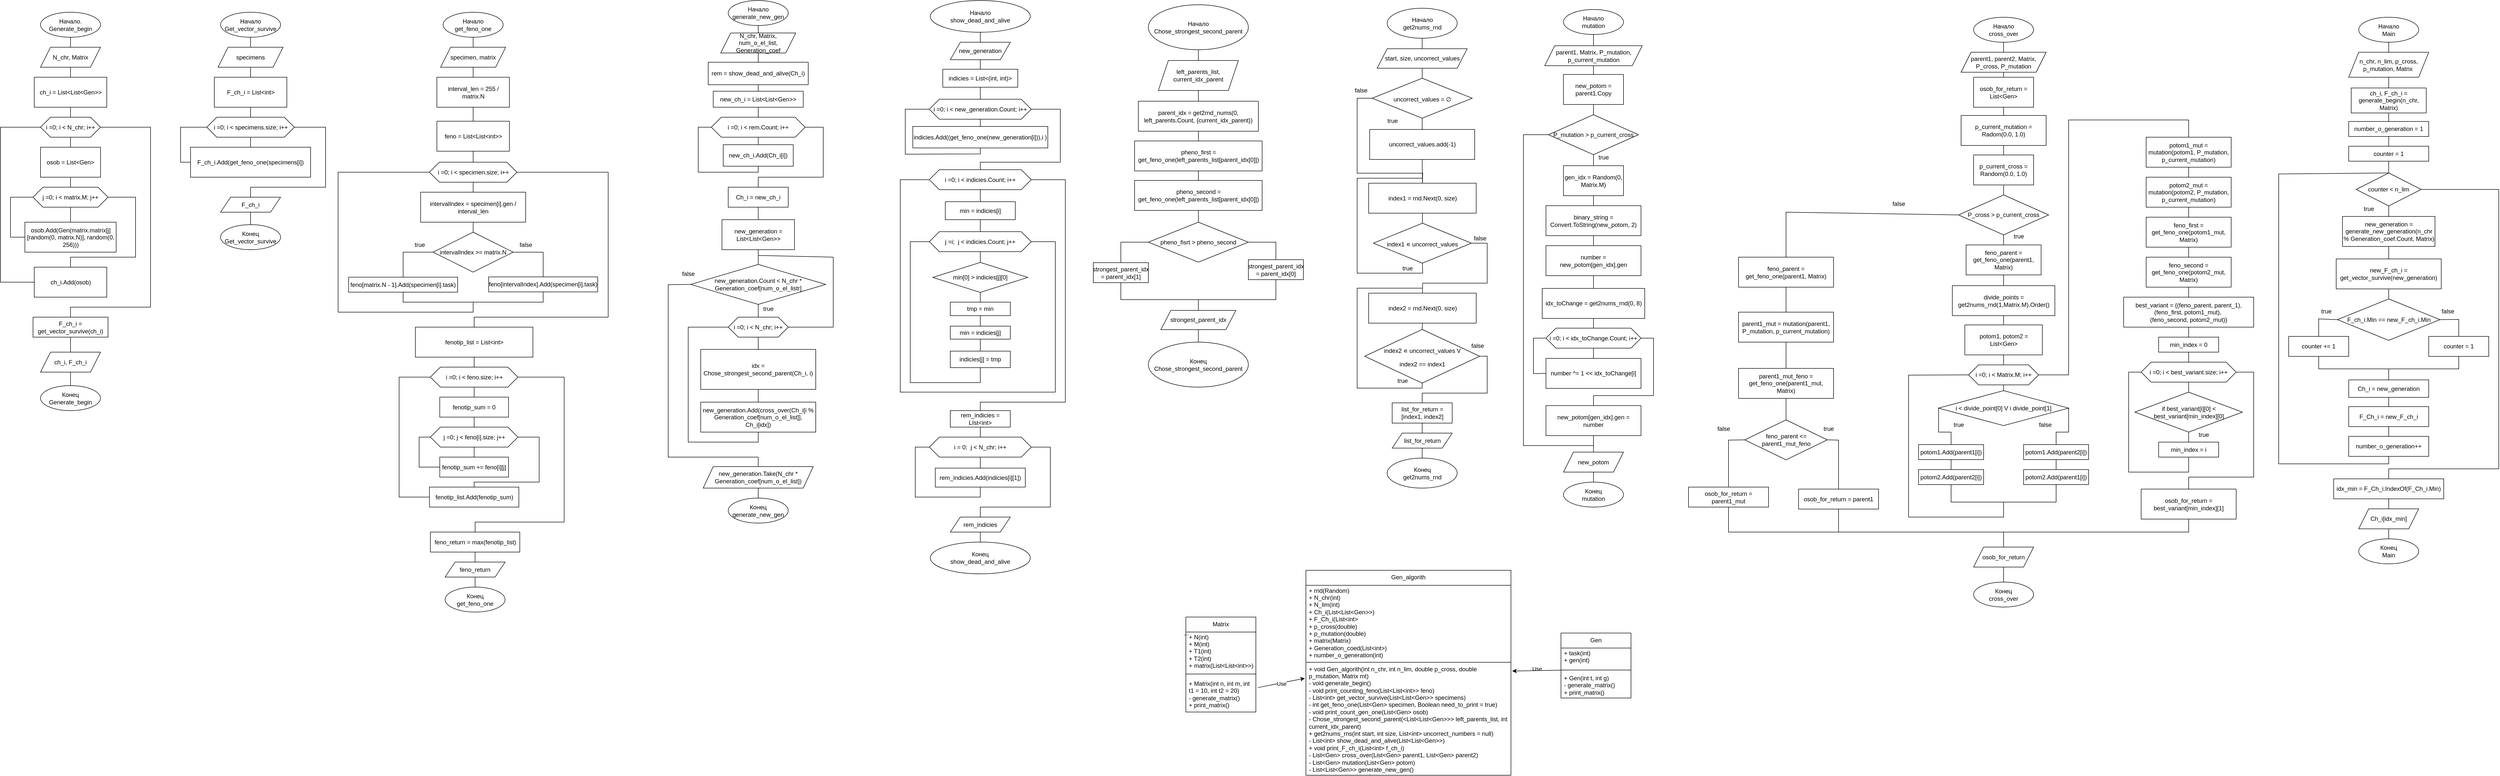 <mxfile version="24.7.8">
  <diagram id="6a731a19-8d31-9384-78a2-239565b7b9f0" name="Page-1">
    <mxGraphModel dx="6450" dy="3145" grid="1" gridSize="10" guides="1" tooltips="1" connect="1" arrows="1" fold="1" page="1" pageScale="1" pageWidth="1169" pageHeight="827" background="none" math="0" shadow="0">
      <root>
        <mxCell id="0" />
        <mxCell id="1" parent="0" />
        <mxCell id="gA4bbIIMHtuUfgmlaKM2-55" value="Начало. Generate_begin" style="ellipse;whiteSpace=wrap;html=1;" parent="1" vertex="1">
          <mxGeometry x="180" y="23.5" width="120" height="50" as="geometry" />
        </mxCell>
        <mxCell id="gA4bbIIMHtuUfgmlaKM2-56" value="N_chr, Matrix" style="shape=parallelogram;perimeter=parallelogramPerimeter;whiteSpace=wrap;html=1;fixedSize=1;" parent="1" vertex="1">
          <mxGeometry x="180" y="93.5" width="120" height="40" as="geometry" />
        </mxCell>
        <mxCell id="gA4bbIIMHtuUfgmlaKM2-57" value="i =0; i &amp;lt; N_chr; i++" style="shape=hexagon;perimeter=hexagonPerimeter2;whiteSpace=wrap;html=1;fixedSize=1;" parent="1" vertex="1">
          <mxGeometry x="180" y="233.5" width="120" height="40" as="geometry" />
        </mxCell>
        <mxCell id="gA4bbIIMHtuUfgmlaKM2-58" value="osob = List&amp;lt;Gen&amp;gt;" style="rounded=0;whiteSpace=wrap;html=1;" parent="1" vertex="1">
          <mxGeometry x="180" y="293.5" width="120" height="60" as="geometry" />
        </mxCell>
        <mxCell id="gA4bbIIMHtuUfgmlaKM2-59" value="j =0; i &amp;lt; matrix.M; j++" style="shape=hexagon;perimeter=hexagonPerimeter2;whiteSpace=wrap;html=1;fixedSize=1;" parent="1" vertex="1">
          <mxGeometry x="165" y="373.5" width="150" height="40" as="geometry" />
        </mxCell>
        <mxCell id="gA4bbIIMHtuUfgmlaKM2-60" value="osob.Add(Gen(matrix.matrix[j][random(0, matrix.N)], random(0, 256)))" style="rounded=0;whiteSpace=wrap;html=1;" parent="1" vertex="1">
          <mxGeometry x="148.75" y="443.5" width="182.5" height="60" as="geometry" />
        </mxCell>
        <mxCell id="gA4bbIIMHtuUfgmlaKM2-61" value="ch_i.Add(osob)" style="rounded=0;whiteSpace=wrap;html=1;" parent="1" vertex="1">
          <mxGeometry x="167.5" y="533.5" width="145" height="60" as="geometry" />
        </mxCell>
        <mxCell id="gA4bbIIMHtuUfgmlaKM2-62" value="ch_i = List&amp;lt;List&amp;lt;Gen&amp;gt;&amp;gt;" style="rounded=0;whiteSpace=wrap;html=1;" parent="1" vertex="1">
          <mxGeometry x="167.5" y="153.5" width="145" height="60" as="geometry" />
        </mxCell>
        <mxCell id="gA4bbIIMHtuUfgmlaKM2-63" value="Начало&lt;div&gt;Get_vector_survive&lt;/div&gt;" style="ellipse;whiteSpace=wrap;html=1;" parent="1" vertex="1">
          <mxGeometry x="540" y="23.5" width="120" height="50" as="geometry" />
        </mxCell>
        <mxCell id="gA4bbIIMHtuUfgmlaKM2-64" value="&amp;nbsp;specimens&amp;nbsp;" style="shape=parallelogram;perimeter=parallelogramPerimeter;whiteSpace=wrap;html=1;fixedSize=1;" parent="1" vertex="1">
          <mxGeometry x="535" y="93.5" width="130" height="40" as="geometry" />
        </mxCell>
        <mxCell id="gA4bbIIMHtuUfgmlaKM2-65" value="F_ch_i = List&amp;lt;int&amp;gt;" style="rounded=0;whiteSpace=wrap;html=1;" parent="1" vertex="1">
          <mxGeometry x="527.5" y="153.5" width="145" height="60" as="geometry" />
        </mxCell>
        <mxCell id="gA4bbIIMHtuUfgmlaKM2-66" value="i =0; i &amp;lt; specimens.size; i++" style="shape=hexagon;perimeter=hexagonPerimeter2;whiteSpace=wrap;html=1;fixedSize=1;" parent="1" vertex="1">
          <mxGeometry x="512.5" y="233.5" width="175" height="40" as="geometry" />
        </mxCell>
        <mxCell id="gA4bbIIMHtuUfgmlaKM2-67" value="F_ch_i.Add(get_feno_one(specimens[i])" style="rounded=0;whiteSpace=wrap;html=1;" parent="1" vertex="1">
          <mxGeometry x="480" y="293.5" width="240" height="60" as="geometry" />
        </mxCell>
        <mxCell id="gA4bbIIMHtuUfgmlaKM2-68" value="Начало&lt;div&gt;get_feno_one&lt;/div&gt;" style="ellipse;whiteSpace=wrap;html=1;" parent="1" vertex="1">
          <mxGeometry x="985" y="23.5" width="120" height="50" as="geometry" />
        </mxCell>
        <mxCell id="gA4bbIIMHtuUfgmlaKM2-69" value="specimen, matrix" style="shape=parallelogram;perimeter=parallelogramPerimeter;whiteSpace=wrap;html=1;fixedSize=1;" parent="1" vertex="1">
          <mxGeometry x="980" y="93.5" width="130" height="40" as="geometry" />
        </mxCell>
        <mxCell id="gA4bbIIMHtuUfgmlaKM2-70" value="feno = List&amp;lt;List&amp;lt;int&amp;gt;&amp;gt;" style="rounded=0;whiteSpace=wrap;html=1;" parent="1" vertex="1">
          <mxGeometry x="972.5" y="241.5" width="145" height="60" as="geometry" />
        </mxCell>
        <mxCell id="gA4bbIIMHtuUfgmlaKM2-71" value="i =0; i &amp;lt; specimen.size; i++" style="shape=hexagon;perimeter=hexagonPerimeter2;whiteSpace=wrap;html=1;fixedSize=1;" parent="1" vertex="1">
          <mxGeometry x="957.5" y="323.5" width="175" height="40" as="geometry" />
        </mxCell>
        <mxCell id="gA4bbIIMHtuUfgmlaKM2-72" value="intervalIndex = specimen[i].gen / interval_len" style="rounded=0;whiteSpace=wrap;html=1;" parent="1" vertex="1">
          <mxGeometry x="940" y="383.5" width="210" height="60" as="geometry" />
        </mxCell>
        <mxCell id="gA4bbIIMHtuUfgmlaKM2-73" value="feno[matrix.N - 1].Add(specimen[i].task)" style="rounded=0;whiteSpace=wrap;html=1;" parent="1" vertex="1">
          <mxGeometry x="796" y="553.5" width="218" height="30" as="geometry" />
        </mxCell>
        <mxCell id="gA4bbIIMHtuUfgmlaKM2-74" value="i =0; i &amp;lt; feno.size; i++" style="shape=hexagon;perimeter=hexagonPerimeter2;whiteSpace=wrap;html=1;fixedSize=1;" parent="1" vertex="1">
          <mxGeometry x="959.5" y="733.5" width="175" height="40" as="geometry" />
        </mxCell>
        <mxCell id="gA4bbIIMHtuUfgmlaKM2-75" value="fenotip_list = List&amp;lt;int&amp;gt;" style="rounded=0;whiteSpace=wrap;html=1;" parent="1" vertex="1">
          <mxGeometry x="929.5" y="653.5" width="235" height="60" as="geometry" />
        </mxCell>
        <mxCell id="gA4bbIIMHtuUfgmlaKM2-76" value="j =0; j &amp;lt; feno[i].size; j++" style="shape=hexagon;perimeter=hexagonPerimeter2;whiteSpace=wrap;html=1;fixedSize=1;" parent="1" vertex="1">
          <mxGeometry x="959.5" y="853.5" width="175" height="40" as="geometry" />
        </mxCell>
        <mxCell id="gA4bbIIMHtuUfgmlaKM2-77" value="fenotip_sum += feno[i][j]" style="rounded=0;whiteSpace=wrap;html=1;" parent="1" vertex="1">
          <mxGeometry x="978.25" y="913.5" width="137.5" height="40" as="geometry" />
        </mxCell>
        <mxCell id="gA4bbIIMHtuUfgmlaKM2-78" value="fenotip_sum = 0" style="rounded=0;whiteSpace=wrap;html=1;" parent="1" vertex="1">
          <mxGeometry x="978.25" y="793.5" width="137.5" height="40" as="geometry" />
        </mxCell>
        <mxCell id="gA4bbIIMHtuUfgmlaKM2-79" value="fenotip_list.Add(fenotip_sum)" style="rounded=0;whiteSpace=wrap;html=1;" parent="1" vertex="1">
          <mxGeometry x="957.63" y="973.5" width="178.75" height="40" as="geometry" />
        </mxCell>
        <mxCell id="gA4bbIIMHtuUfgmlaKM2-80" value="" style="endArrow=none;html=1;rounded=0;entryX=0.5;entryY=1;entryDx=0;entryDy=0;exitX=0.5;exitY=0;exitDx=0;exitDy=0;" parent="1" source="gA4bbIIMHtuUfgmlaKM2-69" target="gA4bbIIMHtuUfgmlaKM2-68" edge="1">
          <mxGeometry width="50" height="50" relative="1" as="geometry">
            <mxPoint x="885" y="153.5" as="sourcePoint" />
            <mxPoint x="935" y="103.5" as="targetPoint" />
          </mxGeometry>
        </mxCell>
        <mxCell id="gA4bbIIMHtuUfgmlaKM2-81" value="" style="endArrow=none;html=1;rounded=0;entryX=0.5;entryY=1;entryDx=0;entryDy=0;exitX=0.5;exitY=0;exitDx=0;exitDy=0;" parent="1" source="bLumgsIBLooUdKozCS2J-1" target="gA4bbIIMHtuUfgmlaKM2-69" edge="1">
          <mxGeometry width="50" height="50" relative="1" as="geometry">
            <mxPoint x="905" y="183.5" as="sourcePoint" />
            <mxPoint x="955" y="133.5" as="targetPoint" />
          </mxGeometry>
        </mxCell>
        <mxCell id="gA4bbIIMHtuUfgmlaKM2-82" value="" style="endArrow=none;html=1;rounded=0;entryX=0.5;entryY=1;entryDx=0;entryDy=0;exitX=0.5;exitY=0;exitDx=0;exitDy=0;" parent="1" source="gA4bbIIMHtuUfgmlaKM2-71" target="gA4bbIIMHtuUfgmlaKM2-70" edge="1">
          <mxGeometry width="50" height="50" relative="1" as="geometry">
            <mxPoint x="845" y="363.5" as="sourcePoint" />
            <mxPoint x="1055" y="313.5" as="targetPoint" />
          </mxGeometry>
        </mxCell>
        <mxCell id="gA4bbIIMHtuUfgmlaKM2-83" value="" style="endArrow=none;html=1;rounded=0;entryX=0.5;entryY=1;entryDx=0;entryDy=0;exitX=0.5;exitY=0;exitDx=0;exitDy=0;" parent="1" source="gA4bbIIMHtuUfgmlaKM2-72" target="gA4bbIIMHtuUfgmlaKM2-71" edge="1">
          <mxGeometry width="50" height="50" relative="1" as="geometry">
            <mxPoint x="855" y="413.5" as="sourcePoint" />
            <mxPoint x="905" y="363.5" as="targetPoint" />
          </mxGeometry>
        </mxCell>
        <mxCell id="gA4bbIIMHtuUfgmlaKM2-86" value="" style="endArrow=none;html=1;rounded=0;entryX=1;entryY=0.5;entryDx=0;entryDy=0;exitX=0.5;exitY=0;exitDx=0;exitDy=0;" parent="1" source="gA4bbIIMHtuUfgmlaKM2-75" target="gA4bbIIMHtuUfgmlaKM2-71" edge="1">
          <mxGeometry width="50" height="50" relative="1" as="geometry">
            <mxPoint x="1275" y="473.5" as="sourcePoint" />
            <mxPoint x="1405" y="403.5" as="targetPoint" />
            <Array as="points">
              <mxPoint x="1047" y="633.5" />
              <mxPoint x="1315" y="633.5" />
              <mxPoint x="1315" y="343.5" />
            </Array>
          </mxGeometry>
        </mxCell>
        <mxCell id="gA4bbIIMHtuUfgmlaKM2-87" value="" style="endArrow=none;html=1;rounded=0;entryX=0.5;entryY=1;entryDx=0;entryDy=0;exitX=0.5;exitY=0;exitDx=0;exitDy=0;" parent="1" source="gA4bbIIMHtuUfgmlaKM2-74" target="gA4bbIIMHtuUfgmlaKM2-75" edge="1">
          <mxGeometry width="50" height="50" relative="1" as="geometry">
            <mxPoint x="807" y="803.5" as="sourcePoint" />
            <mxPoint x="857" y="753.5" as="targetPoint" />
          </mxGeometry>
        </mxCell>
        <mxCell id="gA4bbIIMHtuUfgmlaKM2-88" value="" style="endArrow=none;html=1;rounded=0;entryX=0.5;entryY=1;entryDx=0;entryDy=0;exitX=0.5;exitY=0;exitDx=0;exitDy=0;" parent="1" source="gA4bbIIMHtuUfgmlaKM2-78" target="gA4bbIIMHtuUfgmlaKM2-74" edge="1">
          <mxGeometry width="50" height="50" relative="1" as="geometry">
            <mxPoint x="747" y="813.5" as="sourcePoint" />
            <mxPoint x="797" y="763.5" as="targetPoint" />
          </mxGeometry>
        </mxCell>
        <mxCell id="gA4bbIIMHtuUfgmlaKM2-89" value="" style="endArrow=none;html=1;rounded=0;entryX=0.5;entryY=1;entryDx=0;entryDy=0;exitX=0.5;exitY=0;exitDx=0;exitDy=0;" parent="1" source="gA4bbIIMHtuUfgmlaKM2-76" target="gA4bbIIMHtuUfgmlaKM2-78" edge="1">
          <mxGeometry width="50" height="50" relative="1" as="geometry">
            <mxPoint x="687" y="883.5" as="sourcePoint" />
            <mxPoint x="737" y="833.5" as="targetPoint" />
          </mxGeometry>
        </mxCell>
        <mxCell id="gA4bbIIMHtuUfgmlaKM2-90" value="" style="endArrow=none;html=1;rounded=0;entryX=0.5;entryY=1;entryDx=0;entryDy=0;exitX=0.5;exitY=0;exitDx=0;exitDy=0;" parent="1" source="gA4bbIIMHtuUfgmlaKM2-77" target="gA4bbIIMHtuUfgmlaKM2-76" edge="1">
          <mxGeometry width="50" height="50" relative="1" as="geometry">
            <mxPoint x="807" y="963.5" as="sourcePoint" />
            <mxPoint x="857" y="913.5" as="targetPoint" />
          </mxGeometry>
        </mxCell>
        <mxCell id="gA4bbIIMHtuUfgmlaKM2-91" value="" style="endArrow=none;html=1;rounded=0;entryX=0;entryY=0.5;entryDx=0;entryDy=0;exitX=0;exitY=0.5;exitDx=0;exitDy=0;" parent="1" source="gA4bbIIMHtuUfgmlaKM2-76" target="gA4bbIIMHtuUfgmlaKM2-77" edge="1">
          <mxGeometry width="50" height="50" relative="1" as="geometry">
            <mxPoint x="817" y="943.5" as="sourcePoint" />
            <mxPoint x="867" y="893.5" as="targetPoint" />
            <Array as="points">
              <mxPoint x="937" y="873.5" />
              <mxPoint x="937" y="933.5" />
            </Array>
          </mxGeometry>
        </mxCell>
        <mxCell id="gA4bbIIMHtuUfgmlaKM2-92" value="" style="endArrow=none;html=1;rounded=0;entryX=1;entryY=0.5;entryDx=0;entryDy=0;exitX=0.5;exitY=0;exitDx=0;exitDy=0;" parent="1" source="gA4bbIIMHtuUfgmlaKM2-79" target="gA4bbIIMHtuUfgmlaKM2-76" edge="1">
          <mxGeometry width="50" height="50" relative="1" as="geometry">
            <mxPoint x="1187" y="953.5" as="sourcePoint" />
            <mxPoint x="1237" y="903.5" as="targetPoint" />
            <Array as="points">
              <mxPoint x="1047" y="963.5" />
              <mxPoint x="1177" y="963.5" />
              <mxPoint x="1177" y="873.5" />
            </Array>
          </mxGeometry>
        </mxCell>
        <mxCell id="gA4bbIIMHtuUfgmlaKM2-93" value="" style="endArrow=none;html=1;rounded=0;entryX=0;entryY=0.5;entryDx=0;entryDy=0;exitX=0;exitY=0.5;exitDx=0;exitDy=0;" parent="1" source="gA4bbIIMHtuUfgmlaKM2-74" target="gA4bbIIMHtuUfgmlaKM2-79" edge="1">
          <mxGeometry width="50" height="50" relative="1" as="geometry">
            <mxPoint x="897" y="1033.5" as="sourcePoint" />
            <mxPoint x="947" y="983.5" as="targetPoint" />
            <Array as="points">
              <mxPoint x="897" y="753.5" />
              <mxPoint x="897" y="993.5" />
            </Array>
          </mxGeometry>
        </mxCell>
        <mxCell id="gA4bbIIMHtuUfgmlaKM2-94" value="" style="endArrow=none;html=1;rounded=0;entryX=1;entryY=0.5;entryDx=0;entryDy=0;exitX=0.5;exitY=0;exitDx=0;exitDy=0;" parent="1" source="gA4bbIIMHtuUfgmlaKM2-95" target="gA4bbIIMHtuUfgmlaKM2-74" edge="1">
          <mxGeometry width="50" height="50" relative="1" as="geometry">
            <mxPoint x="1047" y="1043.5" as="sourcePoint" />
            <mxPoint x="747" y="873.5" as="targetPoint" />
            <Array as="points">
              <mxPoint x="1049" y="1043.5" />
              <mxPoint x="1227" y="1043.5" />
              <mxPoint x="1227" y="753.5" />
            </Array>
          </mxGeometry>
        </mxCell>
        <mxCell id="gA4bbIIMHtuUfgmlaKM2-95" value="feno_return = max(fenotip_list)" style="rounded=0;whiteSpace=wrap;html=1;" parent="1" vertex="1">
          <mxGeometry x="959.5" y="1063.5" width="178.75" height="40" as="geometry" />
        </mxCell>
        <mxCell id="gA4bbIIMHtuUfgmlaKM2-96" value="feno_return" style="shape=parallelogram;perimeter=parallelogramPerimeter;whiteSpace=wrap;html=1;fixedSize=1;" parent="1" vertex="1">
          <mxGeometry x="988.88" y="1123.5" width="120" height="30" as="geometry" />
        </mxCell>
        <mxCell id="gA4bbIIMHtuUfgmlaKM2-97" value="&lt;div&gt;Конец&lt;/div&gt;&lt;div&gt;get_feno_one&lt;/div&gt;" style="ellipse;whiteSpace=wrap;html=1;" parent="1" vertex="1">
          <mxGeometry x="988.88" y="1173.5" width="120" height="50" as="geometry" />
        </mxCell>
        <mxCell id="gA4bbIIMHtuUfgmlaKM2-98" value="" style="endArrow=none;html=1;rounded=0;entryX=0.5;entryY=1;entryDx=0;entryDy=0;exitX=0.5;exitY=0;exitDx=0;exitDy=0;" parent="1" source="gA4bbIIMHtuUfgmlaKM2-96" target="gA4bbIIMHtuUfgmlaKM2-95" edge="1">
          <mxGeometry width="50" height="50" relative="1" as="geometry">
            <mxPoint x="827" y="1193.5" as="sourcePoint" />
            <mxPoint x="877" y="1143.5" as="targetPoint" />
          </mxGeometry>
        </mxCell>
        <mxCell id="gA4bbIIMHtuUfgmlaKM2-99" value="" style="endArrow=none;html=1;rounded=0;entryX=0.5;entryY=1;entryDx=0;entryDy=0;" parent="1" source="gA4bbIIMHtuUfgmlaKM2-97" target="gA4bbIIMHtuUfgmlaKM2-96" edge="1">
          <mxGeometry width="50" height="50" relative="1" as="geometry">
            <mxPoint x="867" y="1233.5" as="sourcePoint" />
            <mxPoint x="917" y="1183.5" as="targetPoint" />
          </mxGeometry>
        </mxCell>
        <mxCell id="gA4bbIIMHtuUfgmlaKM2-101" value="" style="endArrow=none;html=1;rounded=0;entryX=0.5;entryY=1;entryDx=0;entryDy=0;exitX=0.5;exitY=0;exitDx=0;exitDy=0;" parent="1" source="gA4bbIIMHtuUfgmlaKM2-64" target="gA4bbIIMHtuUfgmlaKM2-63" edge="1">
          <mxGeometry width="50" height="50" relative="1" as="geometry">
            <mxPoint x="530" y="113.5" as="sourcePoint" />
            <mxPoint x="580" y="63.5" as="targetPoint" />
          </mxGeometry>
        </mxCell>
        <mxCell id="gA4bbIIMHtuUfgmlaKM2-102" value="" style="endArrow=none;html=1;rounded=0;entryX=0.5;entryY=1;entryDx=0;entryDy=0;exitX=0.5;exitY=0;exitDx=0;exitDy=0;" parent="1" source="gA4bbIIMHtuUfgmlaKM2-65" target="gA4bbIIMHtuUfgmlaKM2-64" edge="1">
          <mxGeometry width="50" height="50" relative="1" as="geometry">
            <mxPoint x="470" y="203.5" as="sourcePoint" />
            <mxPoint x="520" y="153.5" as="targetPoint" />
          </mxGeometry>
        </mxCell>
        <mxCell id="gA4bbIIMHtuUfgmlaKM2-103" value="" style="endArrow=none;html=1;rounded=0;entryX=0.5;entryY=1;entryDx=0;entryDy=0;exitX=0.5;exitY=0;exitDx=0;exitDy=0;" parent="1" source="gA4bbIIMHtuUfgmlaKM2-66" target="gA4bbIIMHtuUfgmlaKM2-65" edge="1">
          <mxGeometry width="50" height="50" relative="1" as="geometry">
            <mxPoint x="450" y="273.5" as="sourcePoint" />
            <mxPoint x="500" y="223.5" as="targetPoint" />
          </mxGeometry>
        </mxCell>
        <mxCell id="gA4bbIIMHtuUfgmlaKM2-104" value="" style="endArrow=none;html=1;rounded=0;entryX=0.5;entryY=1;entryDx=0;entryDy=0;exitX=0.5;exitY=0;exitDx=0;exitDy=0;" parent="1" source="gA4bbIIMHtuUfgmlaKM2-67" target="gA4bbIIMHtuUfgmlaKM2-66" edge="1">
          <mxGeometry width="50" height="50" relative="1" as="geometry">
            <mxPoint x="460" y="323.5" as="sourcePoint" />
            <mxPoint x="510" y="273.5" as="targetPoint" />
          </mxGeometry>
        </mxCell>
        <mxCell id="gA4bbIIMHtuUfgmlaKM2-105" value="" style="endArrow=none;html=1;rounded=0;entryX=0;entryY=0.5;entryDx=0;entryDy=0;exitX=0;exitY=0.5;exitDx=0;exitDy=0;" parent="1" source="gA4bbIIMHtuUfgmlaKM2-66" target="gA4bbIIMHtuUfgmlaKM2-67" edge="1">
          <mxGeometry width="50" height="50" relative="1" as="geometry">
            <mxPoint x="440" y="433.5" as="sourcePoint" />
            <mxPoint x="490" y="383.5" as="targetPoint" />
            <Array as="points">
              <mxPoint x="460" y="253.5" />
              <mxPoint x="460" y="323.5" />
            </Array>
          </mxGeometry>
        </mxCell>
        <mxCell id="gA4bbIIMHtuUfgmlaKM2-109" value="F_ch_i" style="shape=parallelogram;perimeter=parallelogramPerimeter;whiteSpace=wrap;html=1;fixedSize=1;" parent="1" vertex="1">
          <mxGeometry x="540" y="393.5" width="120" height="30" as="geometry" />
        </mxCell>
        <mxCell id="gA4bbIIMHtuUfgmlaKM2-110" value="" style="endArrow=none;html=1;rounded=0;entryX=1;entryY=0.5;entryDx=0;entryDy=0;exitX=0.5;exitY=0;exitDx=0;exitDy=0;" parent="1" source="gA4bbIIMHtuUfgmlaKM2-109" target="gA4bbIIMHtuUfgmlaKM2-66" edge="1">
          <mxGeometry width="50" height="50" relative="1" as="geometry">
            <mxPoint x="730" y="313.5" as="sourcePoint" />
            <mxPoint x="780" y="263.5" as="targetPoint" />
            <Array as="points">
              <mxPoint x="600" y="373.5" />
              <mxPoint x="750" y="373.5" />
              <mxPoint x="750" y="253.5" />
            </Array>
          </mxGeometry>
        </mxCell>
        <mxCell id="gA4bbIIMHtuUfgmlaKM2-111" value="Конец&lt;div&gt;Get_vector_survive&lt;/div&gt;" style="ellipse;whiteSpace=wrap;html=1;" parent="1" vertex="1">
          <mxGeometry x="540" y="448.5" width="120" height="50" as="geometry" />
        </mxCell>
        <mxCell id="gA4bbIIMHtuUfgmlaKM2-112" value="" style="endArrow=none;html=1;rounded=0;entryX=0.5;entryY=1;entryDx=0;entryDy=0;exitX=0.5;exitY=0;exitDx=0;exitDy=0;" parent="1" source="gA4bbIIMHtuUfgmlaKM2-111" target="gA4bbIIMHtuUfgmlaKM2-109" edge="1">
          <mxGeometry width="50" height="50" relative="1" as="geometry">
            <mxPoint x="440" y="563.5" as="sourcePoint" />
            <mxPoint x="490" y="513.5" as="targetPoint" />
          </mxGeometry>
        </mxCell>
        <mxCell id="gA4bbIIMHtuUfgmlaKM2-113" value="" style="endArrow=none;html=1;rounded=0;entryX=0.5;entryY=1;entryDx=0;entryDy=0;exitX=0.5;exitY=0;exitDx=0;exitDy=0;" parent="1" source="gA4bbIIMHtuUfgmlaKM2-56" target="gA4bbIIMHtuUfgmlaKM2-55" edge="1">
          <mxGeometry width="50" height="50" relative="1" as="geometry">
            <mxPoint x="100" y="173.5" as="sourcePoint" />
            <mxPoint x="150" y="123.5" as="targetPoint" />
          </mxGeometry>
        </mxCell>
        <mxCell id="gA4bbIIMHtuUfgmlaKM2-114" value="" style="endArrow=none;html=1;rounded=0;entryX=0.5;entryY=1;entryDx=0;entryDy=0;exitX=0.5;exitY=0;exitDx=0;exitDy=0;" parent="1" source="gA4bbIIMHtuUfgmlaKM2-62" target="gA4bbIIMHtuUfgmlaKM2-56" edge="1">
          <mxGeometry width="50" height="50" relative="1" as="geometry">
            <mxPoint x="100" y="203.5" as="sourcePoint" />
            <mxPoint x="150" y="153.5" as="targetPoint" />
          </mxGeometry>
        </mxCell>
        <mxCell id="gA4bbIIMHtuUfgmlaKM2-115" value="" style="endArrow=none;html=1;rounded=0;entryX=0.5;entryY=1;entryDx=0;entryDy=0;exitX=0.5;exitY=0;exitDx=0;exitDy=0;" parent="1" source="gA4bbIIMHtuUfgmlaKM2-57" target="gA4bbIIMHtuUfgmlaKM2-62" edge="1">
          <mxGeometry width="50" height="50" relative="1" as="geometry">
            <mxPoint x="100" y="323.5" as="sourcePoint" />
            <mxPoint x="150" y="273.5" as="targetPoint" />
          </mxGeometry>
        </mxCell>
        <mxCell id="gA4bbIIMHtuUfgmlaKM2-116" value="" style="endArrow=none;html=1;rounded=0;entryX=0.5;entryY=1;entryDx=0;entryDy=0;exitX=0.5;exitY=0;exitDx=0;exitDy=0;" parent="1" source="gA4bbIIMHtuUfgmlaKM2-58" target="gA4bbIIMHtuUfgmlaKM2-57" edge="1">
          <mxGeometry width="50" height="50" relative="1" as="geometry">
            <mxPoint x="100" y="383.5" as="sourcePoint" />
            <mxPoint x="150" y="333.5" as="targetPoint" />
          </mxGeometry>
        </mxCell>
        <mxCell id="gA4bbIIMHtuUfgmlaKM2-117" value="" style="endArrow=none;html=1;rounded=0;entryX=0.5;entryY=1;entryDx=0;entryDy=0;exitX=0.5;exitY=0;exitDx=0;exitDy=0;" parent="1" source="gA4bbIIMHtuUfgmlaKM2-59" target="gA4bbIIMHtuUfgmlaKM2-58" edge="1">
          <mxGeometry width="50" height="50" relative="1" as="geometry">
            <mxPoint x="100" y="413.5" as="sourcePoint" />
            <mxPoint x="150" y="363.5" as="targetPoint" />
          </mxGeometry>
        </mxCell>
        <mxCell id="gA4bbIIMHtuUfgmlaKM2-118" value="" style="endArrow=none;html=1;rounded=0;entryX=0.5;entryY=1;entryDx=0;entryDy=0;exitX=0.5;exitY=0;exitDx=0;exitDy=0;" parent="1" source="gA4bbIIMHtuUfgmlaKM2-60" target="gA4bbIIMHtuUfgmlaKM2-59" edge="1">
          <mxGeometry width="50" height="50" relative="1" as="geometry">
            <mxPoint x="100" y="473.5" as="sourcePoint" />
            <mxPoint x="150" y="423.5" as="targetPoint" />
          </mxGeometry>
        </mxCell>
        <mxCell id="gA4bbIIMHtuUfgmlaKM2-119" value="" style="endArrow=none;html=1;rounded=0;entryX=0;entryY=0.5;entryDx=0;entryDy=0;exitX=0;exitY=0.5;exitDx=0;exitDy=0;" parent="1" source="gA4bbIIMHtuUfgmlaKM2-59" target="gA4bbIIMHtuUfgmlaKM2-60" edge="1">
          <mxGeometry width="50" height="50" relative="1" as="geometry">
            <mxPoint x="130" y="533.5" as="sourcePoint" />
            <mxPoint x="180" y="483.5" as="targetPoint" />
            <Array as="points">
              <mxPoint x="120" y="393.5" />
              <mxPoint x="120" y="473.5" />
            </Array>
          </mxGeometry>
        </mxCell>
        <mxCell id="gA4bbIIMHtuUfgmlaKM2-120" value="" style="endArrow=none;html=1;rounded=0;entryX=1;entryY=0.5;entryDx=0;entryDy=0;exitX=0.5;exitY=0;exitDx=0;exitDy=0;" parent="1" source="gA4bbIIMHtuUfgmlaKM2-61" target="gA4bbIIMHtuUfgmlaKM2-59" edge="1">
          <mxGeometry width="50" height="50" relative="1" as="geometry">
            <mxPoint x="360" y="483.5" as="sourcePoint" />
            <mxPoint x="410" y="433.5" as="targetPoint" />
            <Array as="points">
              <mxPoint x="240" y="513.5" />
              <mxPoint x="370" y="513.5" />
              <mxPoint x="370" y="393.5" />
            </Array>
          </mxGeometry>
        </mxCell>
        <mxCell id="gA4bbIIMHtuUfgmlaKM2-121" value="" style="endArrow=none;html=1;rounded=0;exitX=0;exitY=0.5;exitDx=0;exitDy=0;entryX=0;entryY=0.5;entryDx=0;entryDy=0;" parent="1" source="gA4bbIIMHtuUfgmlaKM2-61" target="gA4bbIIMHtuUfgmlaKM2-57" edge="1">
          <mxGeometry width="50" height="50" relative="1" as="geometry">
            <mxPoint x="360" y="563.5" as="sourcePoint" />
            <mxPoint x="410" y="513.5" as="targetPoint" />
            <Array as="points">
              <mxPoint x="100" y="563.5" />
              <mxPoint x="100" y="253.5" />
            </Array>
          </mxGeometry>
        </mxCell>
        <mxCell id="gA4bbIIMHtuUfgmlaKM2-123" value="" style="endArrow=none;html=1;rounded=0;entryX=1;entryY=0.5;entryDx=0;entryDy=0;exitX=0.5;exitY=0;exitDx=0;exitDy=0;" parent="1" source="gA4bbIIMHtuUfgmlaKM2-125" target="gA4bbIIMHtuUfgmlaKM2-57" edge="1">
          <mxGeometry width="50" height="50" relative="1" as="geometry">
            <mxPoint x="240" y="633.5" as="sourcePoint" />
            <mxPoint x="420" y="293.5" as="targetPoint" />
            <Array as="points">
              <mxPoint x="240" y="613.5" />
              <mxPoint x="400" y="613.5" />
              <mxPoint x="400" y="253.5" />
            </Array>
          </mxGeometry>
        </mxCell>
        <mxCell id="gA4bbIIMHtuUfgmlaKM2-125" value="F_ch_i = get_vector_survive(ch_i)" style="rounded=0;whiteSpace=wrap;html=1;" parent="1" vertex="1">
          <mxGeometry x="165" y="633.5" width="150" height="40" as="geometry" />
        </mxCell>
        <mxCell id="gA4bbIIMHtuUfgmlaKM2-126" value="Конец Generate_begin" style="ellipse;whiteSpace=wrap;html=1;" parent="1" vertex="1">
          <mxGeometry x="180" y="770.5" width="120" height="50" as="geometry" />
        </mxCell>
        <mxCell id="gA4bbIIMHtuUfgmlaKM2-127" value="ch_i, F_ch_i" style="shape=parallelogram;perimeter=parallelogramPerimeter;whiteSpace=wrap;html=1;fixedSize=1;" parent="1" vertex="1">
          <mxGeometry x="180" y="703.5" width="120" height="40" as="geometry" />
        </mxCell>
        <mxCell id="gA4bbIIMHtuUfgmlaKM2-130" value="" style="endArrow=none;html=1;rounded=0;entryX=0.5;entryY=1;entryDx=0;entryDy=0;exitX=0.5;exitY=0;exitDx=0;exitDy=0;" parent="1" source="gA4bbIIMHtuUfgmlaKM2-127" target="gA4bbIIMHtuUfgmlaKM2-125" edge="1">
          <mxGeometry width="50" height="50" relative="1" as="geometry">
            <mxPoint x="410" y="763.5" as="sourcePoint" />
            <mxPoint x="460" y="713.5" as="targetPoint" />
          </mxGeometry>
        </mxCell>
        <mxCell id="gA4bbIIMHtuUfgmlaKM2-131" value="" style="endArrow=none;html=1;rounded=0;entryX=0.5;entryY=1;entryDx=0;entryDy=0;exitX=0.5;exitY=0;exitDx=0;exitDy=0;" parent="1" source="gA4bbIIMHtuUfgmlaKM2-126" target="gA4bbIIMHtuUfgmlaKM2-127" edge="1">
          <mxGeometry width="50" height="50" relative="1" as="geometry">
            <mxPoint x="450" y="893.5" as="sourcePoint" />
            <mxPoint x="500" y="843.5" as="targetPoint" />
          </mxGeometry>
        </mxCell>
        <mxCell id="gA4bbIIMHtuUfgmlaKM2-133" value="Начало&lt;div&gt;generate_new_gen&lt;/div&gt;" style="ellipse;whiteSpace=wrap;html=1;" parent="1" vertex="1">
          <mxGeometry x="1555" width="120" height="50" as="geometry" />
        </mxCell>
        <mxCell id="gA4bbIIMHtuUfgmlaKM2-134" value="N_chr, Matrix, num_o_el_list, Generation_coef" style="shape=parallelogram;perimeter=parallelogramPerimeter;whiteSpace=wrap;html=1;fixedSize=1;" parent="1" vertex="1">
          <mxGeometry x="1540" y="65" width="150" height="40" as="geometry" />
        </mxCell>
        <mxCell id="gA4bbIIMHtuUfgmlaKM2-135" value="new_generation = List&amp;lt;List&amp;lt;Gen&amp;gt;&amp;gt;" style="rounded=0;whiteSpace=wrap;html=1;" parent="1" vertex="1">
          <mxGeometry x="1542.5" y="438.5" width="145" height="60" as="geometry" />
        </mxCell>
        <mxCell id="gA4bbIIMHtuUfgmlaKM2-136" value="i =0; i &amp;lt; N_chr; i++" style="shape=hexagon;perimeter=hexagonPerimeter2;whiteSpace=wrap;html=1;fixedSize=1;" parent="1" vertex="1">
          <mxGeometry x="1555" y="633.5" width="120" height="40" as="geometry" />
        </mxCell>
        <mxCell id="gA4bbIIMHtuUfgmlaKM2-141" value="" style="endArrow=none;html=1;rounded=0;entryX=0.5;entryY=1;entryDx=0;entryDy=0;exitX=0.5;exitY=0;exitDx=0;exitDy=0;" parent="1" source="gA4bbIIMHtuUfgmlaKM2-134" target="gA4bbIIMHtuUfgmlaKM2-133" edge="1">
          <mxGeometry width="50" height="50" relative="1" as="geometry">
            <mxPoint x="1505" y="100" as="sourcePoint" />
            <mxPoint x="1555" y="50" as="targetPoint" />
          </mxGeometry>
        </mxCell>
        <mxCell id="gA4bbIIMHtuUfgmlaKM2-144" value="" style="endArrow=none;html=1;rounded=0;entryX=0.5;entryY=1;entryDx=0;entryDy=0;exitX=0.5;exitY=0;exitDx=0;exitDy=0;" parent="1" source="gA4bbIIMHtuUfgmlaKM2-151" target="gA4bbIIMHtuUfgmlaKM2-136" edge="1">
          <mxGeometry width="50" height="50" relative="1" as="geometry">
            <mxPoint x="1615" y="693.5" as="sourcePoint" />
            <mxPoint x="1465" y="713.5" as="targetPoint" />
          </mxGeometry>
        </mxCell>
        <mxCell id="gA4bbIIMHtuUfgmlaKM2-151" value="idx = Chose_strongest_second_parent(Ch_i, i)" style="rounded=0;whiteSpace=wrap;html=1;" parent="1" vertex="1">
          <mxGeometry x="1500" y="698" width="230" height="80" as="geometry" />
        </mxCell>
        <mxCell id="gA4bbIIMHtuUfgmlaKM2-152" value="new_generation.Add(cross_over(Ch_i[i % Generation_coef[num_o_el_list]], Ch_i[idx])" style="rounded=0;whiteSpace=wrap;html=1;" parent="1" vertex="1">
          <mxGeometry x="1500" y="803.5" width="230" height="60" as="geometry" />
        </mxCell>
        <mxCell id="gA4bbIIMHtuUfgmlaKM2-153" value="" style="endArrow=none;html=1;rounded=0;entryX=0.5;entryY=1;entryDx=0;entryDy=0;exitX=0.5;exitY=0;exitDx=0;exitDy=0;" parent="1" source="gA4bbIIMHtuUfgmlaKM2-152" target="gA4bbIIMHtuUfgmlaKM2-151" edge="1">
          <mxGeometry width="50" height="50" relative="1" as="geometry">
            <mxPoint x="1405" y="1133.5" as="sourcePoint" />
            <mxPoint x="1455" y="1083.5" as="targetPoint" />
          </mxGeometry>
        </mxCell>
        <mxCell id="gA4bbIIMHtuUfgmlaKM2-154" value="" style="endArrow=none;html=1;rounded=0;entryX=0.5;entryY=1;entryDx=0;entryDy=0;exitX=0;exitY=0.5;exitDx=0;exitDy=0;" parent="1" source="gA4bbIIMHtuUfgmlaKM2-136" target="gA4bbIIMHtuUfgmlaKM2-152" edge="1">
          <mxGeometry width="50" height="50" relative="1" as="geometry">
            <mxPoint x="1355" y="933.5" as="sourcePoint" />
            <mxPoint x="1585" y="1203.5" as="targetPoint" />
            <Array as="points">
              <mxPoint x="1475" y="653.5" />
              <mxPoint x="1475" y="883.5" />
              <mxPoint x="1615" y="883.5" />
            </Array>
          </mxGeometry>
        </mxCell>
        <mxCell id="gA4bbIIMHtuUfgmlaKM2-155" value="new_generation.Take(N_chr * Generation_coef[num_o_el_list])" style="shape=parallelogram;perimeter=parallelogramPerimeter;whiteSpace=wrap;html=1;fixedSize=1;" parent="1" vertex="1">
          <mxGeometry x="1505" y="932.5" width="220" height="43" as="geometry" />
        </mxCell>
        <mxCell id="gA4bbIIMHtuUfgmlaKM2-156" value="" style="endArrow=none;html=1;rounded=0;entryX=1;entryY=0.5;entryDx=0;entryDy=0;" parent="1" target="gA4bbIIMHtuUfgmlaKM2-136" edge="1">
          <mxGeometry width="50" height="50" relative="1" as="geometry">
            <mxPoint x="1615" y="510.132" as="sourcePoint" />
            <mxPoint x="1905" y="793.5" as="targetPoint" />
            <Array as="points">
              <mxPoint x="1765" y="513.5" />
              <mxPoint x="1765" y="653.5" />
            </Array>
          </mxGeometry>
        </mxCell>
        <mxCell id="gA4bbIIMHtuUfgmlaKM2-157" value="Конец&lt;div&gt;generate_new_gen&lt;/div&gt;" style="ellipse;whiteSpace=wrap;html=1;" parent="1" vertex="1">
          <mxGeometry x="1555" y="995.5" width="120" height="50" as="geometry" />
        </mxCell>
        <mxCell id="gA4bbIIMHtuUfgmlaKM2-158" value="" style="endArrow=none;html=1;rounded=0;entryX=0.5;entryY=1;entryDx=0;entryDy=0;exitX=0.5;exitY=0;exitDx=0;exitDy=0;" parent="1" source="gA4bbIIMHtuUfgmlaKM2-157" target="gA4bbIIMHtuUfgmlaKM2-155" edge="1">
          <mxGeometry width="50" height="50" relative="1" as="geometry">
            <mxPoint x="1475" y="1207" as="sourcePoint" />
            <mxPoint x="1525" y="1157" as="targetPoint" />
          </mxGeometry>
        </mxCell>
        <mxCell id="gA4bbIIMHtuUfgmlaKM2-253" value="Начало&lt;div&gt;Main&lt;/div&gt;" style="ellipse;whiteSpace=wrap;html=1;" parent="1" vertex="1">
          <mxGeometry x="4815" y="33.5" width="120" height="50" as="geometry" />
        </mxCell>
        <mxCell id="gA4bbIIMHtuUfgmlaKM2-254" value="n_chr, n_lim, p_cross, p_mutation, Matrix&amp;nbsp;" style="shape=parallelogram;perimeter=parallelogramPerimeter;whiteSpace=wrap;html=1;fixedSize=1;" parent="1" vertex="1">
          <mxGeometry x="4795" y="103.5" width="160" height="50" as="geometry" />
        </mxCell>
        <mxCell id="gA4bbIIMHtuUfgmlaKM2-255" value="ch_i, F_ch_i = generate_begin(n_chr, Matrix)" style="rounded=0;whiteSpace=wrap;html=1;" parent="1" vertex="1">
          <mxGeometry x="4800" y="175" width="150" height="50" as="geometry" />
        </mxCell>
        <mxCell id="gA4bbIIMHtuUfgmlaKM2-256" value="counter = 1" style="rounded=0;whiteSpace=wrap;html=1;" parent="1" vertex="1">
          <mxGeometry x="4795" y="291.5" width="160" height="30" as="geometry" />
        </mxCell>
        <mxCell id="gA4bbIIMHtuUfgmlaKM2-257" value="counter &amp;lt; n_lim" style="rhombus;whiteSpace=wrap;html=1;" parent="1" vertex="1">
          <mxGeometry x="4810" y="345" width="130" height="66" as="geometry" />
        </mxCell>
        <mxCell id="gA4bbIIMHtuUfgmlaKM2-258" value="new_generation = generate_new_generation(n_chr % Generation_coef.Count, Matrix)" style="rounded=0;whiteSpace=wrap;html=1;" parent="1" vertex="1">
          <mxGeometry x="4782.5" y="432" width="185" height="60" as="geometry" />
        </mxCell>
        <mxCell id="gA4bbIIMHtuUfgmlaKM2-259" value="new_F_ch_i = get_vector_survive(new_generation)" style="rounded=0;whiteSpace=wrap;html=1;" parent="1" vertex="1">
          <mxGeometry x="4770" y="517" width="210" height="60" as="geometry" />
        </mxCell>
        <mxCell id="gA4bbIIMHtuUfgmlaKM2-260" value="F_ch_i.Min == new_F_ch_i.Min" style="rhombus;whiteSpace=wrap;html=1;" parent="1" vertex="1">
          <mxGeometry x="4772.5" y="597" width="205" height="83" as="geometry" />
        </mxCell>
        <mxCell id="gA4bbIIMHtuUfgmlaKM2-262" value="counter += 1" style="rounded=0;whiteSpace=wrap;html=1;" parent="1" vertex="1">
          <mxGeometry x="4675" y="672" width="120" height="40" as="geometry" />
        </mxCell>
        <mxCell id="gA4bbIIMHtuUfgmlaKM2-263" value="counter = 1" style="rounded=0;whiteSpace=wrap;html=1;" parent="1" vertex="1">
          <mxGeometry x="4955" y="672" width="120" height="40" as="geometry" />
        </mxCell>
        <mxCell id="gA4bbIIMHtuUfgmlaKM2-264" value="Ch_i = new_generation" style="rounded=0;whiteSpace=wrap;html=1;" parent="1" vertex="1">
          <mxGeometry x="4795" y="759" width="160" height="35" as="geometry" />
        </mxCell>
        <mxCell id="gA4bbIIMHtuUfgmlaKM2-265" value="F_Ch_i = new_F_ch_i" style="rounded=0;whiteSpace=wrap;html=1;" parent="1" vertex="1">
          <mxGeometry x="4795" y="812.5" width="160" height="40" as="geometry" />
        </mxCell>
        <mxCell id="gA4bbIIMHtuUfgmlaKM2-267" value="" style="endArrow=none;html=1;rounded=0;entryX=0.5;entryY=1;entryDx=0;entryDy=0;exitX=0.5;exitY=0;exitDx=0;exitDy=0;" parent="1" source="gA4bbIIMHtuUfgmlaKM2-254" target="gA4bbIIMHtuUfgmlaKM2-253" edge="1">
          <mxGeometry width="50" height="50" relative="1" as="geometry">
            <mxPoint x="4585" y="183.5" as="sourcePoint" />
            <mxPoint x="4635" y="133.5" as="targetPoint" />
          </mxGeometry>
        </mxCell>
        <mxCell id="gA4bbIIMHtuUfgmlaKM2-268" value="" style="endArrow=none;html=1;rounded=0;entryX=0.5;entryY=1;entryDx=0;entryDy=0;exitX=0.5;exitY=0;exitDx=0;exitDy=0;" parent="1" source="gA4bbIIMHtuUfgmlaKM2-255" target="gA4bbIIMHtuUfgmlaKM2-254" edge="1">
          <mxGeometry width="50" height="50" relative="1" as="geometry">
            <mxPoint x="4555" y="267" as="sourcePoint" />
            <mxPoint x="4605" y="217" as="targetPoint" />
          </mxGeometry>
        </mxCell>
        <mxCell id="gA4bbIIMHtuUfgmlaKM2-269" value="" style="endArrow=none;html=1;rounded=0;entryX=0.5;entryY=1;entryDx=0;entryDy=0;exitX=0.5;exitY=0;exitDx=0;exitDy=0;" parent="1" source="H3IJdNwmAFa3_FItlOex-139" target="gA4bbIIMHtuUfgmlaKM2-255" edge="1">
          <mxGeometry width="50" height="50" relative="1" as="geometry">
            <mxPoint x="4955" y="247" as="sourcePoint" />
            <mxPoint x="4615" y="287" as="targetPoint" />
          </mxGeometry>
        </mxCell>
        <mxCell id="gA4bbIIMHtuUfgmlaKM2-270" value="" style="endArrow=none;html=1;rounded=0;entryX=0.5;entryY=1;entryDx=0;entryDy=0;exitX=0.5;exitY=0;exitDx=0;exitDy=0;" parent="1" source="gA4bbIIMHtuUfgmlaKM2-257" target="gA4bbIIMHtuUfgmlaKM2-256" edge="1">
          <mxGeometry width="50" height="50" relative="1" as="geometry">
            <mxPoint x="4705" y="377" as="sourcePoint" />
            <mxPoint x="4755" y="327" as="targetPoint" />
          </mxGeometry>
        </mxCell>
        <mxCell id="gA4bbIIMHtuUfgmlaKM2-271" value="" style="endArrow=none;html=1;rounded=0;entryX=0.5;entryY=1;entryDx=0;entryDy=0;exitX=0.5;exitY=0;exitDx=0;exitDy=0;" parent="1" source="gA4bbIIMHtuUfgmlaKM2-258" target="gA4bbIIMHtuUfgmlaKM2-257" edge="1">
          <mxGeometry width="50" height="50" relative="1" as="geometry">
            <mxPoint x="4705" y="477" as="sourcePoint" />
            <mxPoint x="4755" y="427" as="targetPoint" />
          </mxGeometry>
        </mxCell>
        <mxCell id="gA4bbIIMHtuUfgmlaKM2-272" value="" style="endArrow=none;html=1;rounded=0;entryX=0.5;entryY=1;entryDx=0;entryDy=0;exitX=0.5;exitY=0;exitDx=0;exitDy=0;" parent="1" source="gA4bbIIMHtuUfgmlaKM2-259" target="gA4bbIIMHtuUfgmlaKM2-258" edge="1">
          <mxGeometry width="50" height="50" relative="1" as="geometry">
            <mxPoint x="4575" y="547" as="sourcePoint" />
            <mxPoint x="4625" y="497" as="targetPoint" />
          </mxGeometry>
        </mxCell>
        <mxCell id="gA4bbIIMHtuUfgmlaKM2-273" value="" style="endArrow=none;html=1;rounded=0;entryX=0.5;entryY=1;entryDx=0;entryDy=0;exitX=0.5;exitY=0;exitDx=0;exitDy=0;" parent="1" source="gA4bbIIMHtuUfgmlaKM2-260" target="gA4bbIIMHtuUfgmlaKM2-259" edge="1">
          <mxGeometry width="50" height="50" relative="1" as="geometry">
            <mxPoint x="4575" y="677" as="sourcePoint" />
            <mxPoint x="4625" y="627" as="targetPoint" />
          </mxGeometry>
        </mxCell>
        <mxCell id="gA4bbIIMHtuUfgmlaKM2-274" value="" style="endArrow=none;html=1;rounded=0;entryX=0;entryY=0.5;entryDx=0;entryDy=0;exitX=0.5;exitY=0;exitDx=0;exitDy=0;" parent="1" source="gA4bbIIMHtuUfgmlaKM2-262" target="gA4bbIIMHtuUfgmlaKM2-260" edge="1">
          <mxGeometry width="50" height="50" relative="1" as="geometry">
            <mxPoint x="4735" y="667" as="sourcePoint" />
            <mxPoint x="4705" y="657" as="targetPoint" />
            <Array as="points">
              <mxPoint x="4735" y="637" />
            </Array>
          </mxGeometry>
        </mxCell>
        <mxCell id="gA4bbIIMHtuUfgmlaKM2-275" value="" style="endArrow=none;html=1;rounded=0;entryX=1;entryY=0.5;entryDx=0;entryDy=0;exitX=0.5;exitY=0;exitDx=0;exitDy=0;" parent="1" source="gA4bbIIMHtuUfgmlaKM2-263" target="gA4bbIIMHtuUfgmlaKM2-260" edge="1">
          <mxGeometry width="50" height="50" relative="1" as="geometry">
            <mxPoint x="4855" y="757" as="sourcePoint" />
            <mxPoint x="4905" y="707" as="targetPoint" />
            <Array as="points">
              <mxPoint x="5015" y="638" />
            </Array>
          </mxGeometry>
        </mxCell>
        <mxCell id="gA4bbIIMHtuUfgmlaKM2-276" value="" style="endArrow=none;html=1;rounded=0;entryX=0.5;entryY=1;entryDx=0;entryDy=0;exitX=0.5;exitY=1;exitDx=0;exitDy=0;" parent="1" source="gA4bbIIMHtuUfgmlaKM2-263" target="gA4bbIIMHtuUfgmlaKM2-262" edge="1">
          <mxGeometry width="50" height="50" relative="1" as="geometry">
            <mxPoint x="5015" y="737" as="sourcePoint" />
            <mxPoint x="4505" y="737" as="targetPoint" />
            <Array as="points">
              <mxPoint x="5015" y="737" />
              <mxPoint x="4885" y="737" />
              <mxPoint x="4735" y="737" />
            </Array>
          </mxGeometry>
        </mxCell>
        <mxCell id="gA4bbIIMHtuUfgmlaKM2-277" value="" style="endArrow=none;html=1;rounded=0;exitX=0.5;exitY=0;exitDx=0;exitDy=0;" parent="1" source="gA4bbIIMHtuUfgmlaKM2-264" edge="1">
          <mxGeometry width="50" height="50" relative="1" as="geometry">
            <mxPoint x="4615" y="837" as="sourcePoint" />
            <mxPoint x="4875" y="737" as="targetPoint" />
          </mxGeometry>
        </mxCell>
        <mxCell id="gA4bbIIMHtuUfgmlaKM2-278" value="" style="endArrow=none;html=1;rounded=0;entryX=0.5;entryY=1;entryDx=0;entryDy=0;exitX=0.5;exitY=0;exitDx=0;exitDy=0;" parent="1" source="gA4bbIIMHtuUfgmlaKM2-265" target="gA4bbIIMHtuUfgmlaKM2-264" edge="1">
          <mxGeometry width="50" height="50" relative="1" as="geometry">
            <mxPoint x="4445" y="807" as="sourcePoint" />
            <mxPoint x="4495" y="757" as="targetPoint" />
          </mxGeometry>
        </mxCell>
        <mxCell id="gA4bbIIMHtuUfgmlaKM2-279" value="" style="endArrow=none;html=1;rounded=0;exitX=0.5;exitY=0;exitDx=0;exitDy=0;entryX=0.5;entryY=1;entryDx=0;entryDy=0;" parent="1" source="gA4bbIIMHtuUfgmlaKM2-257" target="H3IJdNwmAFa3_FItlOex-142" edge="1">
          <mxGeometry width="50" height="50" relative="1" as="geometry">
            <mxPoint x="4535" y="647" as="sourcePoint" />
            <mxPoint x="4875" y="887" as="targetPoint" />
            <Array as="points">
              <mxPoint x="4655" y="347" />
              <mxPoint x="4655" y="927" />
              <mxPoint x="4875" y="927" />
            </Array>
          </mxGeometry>
        </mxCell>
        <mxCell id="gA4bbIIMHtuUfgmlaKM2-280" value="true" style="text;html=1;align=center;verticalAlign=middle;resizable=0;points=[];autosize=1;strokeColor=none;fillColor=none;" parent="1" vertex="1">
          <mxGeometry x="4730" y="607" width="40" height="30" as="geometry" />
        </mxCell>
        <mxCell id="gA4bbIIMHtuUfgmlaKM2-281" value="false" style="text;html=1;align=center;verticalAlign=middle;resizable=0;points=[];autosize=1;strokeColor=none;fillColor=none;" parent="1" vertex="1">
          <mxGeometry x="4967.5" y="607" width="50" height="30" as="geometry" />
        </mxCell>
        <mxCell id="gA4bbIIMHtuUfgmlaKM2-282" value="true" style="text;html=1;align=center;verticalAlign=middle;resizable=0;points=[];autosize=1;strokeColor=none;fillColor=none;" parent="1" vertex="1">
          <mxGeometry x="4815" y="402" width="40" height="30" as="geometry" />
        </mxCell>
        <mxCell id="gA4bbIIMHtuUfgmlaKM2-283" value="" style="endArrow=none;html=1;rounded=0;entryX=1;entryY=0.5;entryDx=0;entryDy=0;exitX=0.5;exitY=0;exitDx=0;exitDy=0;" parent="1" source="gA4bbIIMHtuUfgmlaKM2-284" target="gA4bbIIMHtuUfgmlaKM2-257" edge="1">
          <mxGeometry width="50" height="50" relative="1" as="geometry">
            <mxPoint x="4875" y="937" as="sourcePoint" />
            <mxPoint x="5305" y="417" as="targetPoint" />
            <Array as="points">
              <mxPoint x="4875" y="937" />
              <mxPoint x="5095" y="937" />
              <mxPoint x="5095" y="378" />
            </Array>
          </mxGeometry>
        </mxCell>
        <mxCell id="gA4bbIIMHtuUfgmlaKM2-284" value="idx_min = F_Ch_i.IndexOf(F_Ch_i.Min)" style="rounded=0;whiteSpace=wrap;html=1;" parent="1" vertex="1">
          <mxGeometry x="4765" y="957" width="220" height="40" as="geometry" />
        </mxCell>
        <mxCell id="gA4bbIIMHtuUfgmlaKM2-287" value="Ch_i[idx_min]" style="shape=parallelogram;perimeter=parallelogramPerimeter;whiteSpace=wrap;html=1;fixedSize=1;" parent="1" vertex="1">
          <mxGeometry x="4815" y="1017" width="120" height="40" as="geometry" />
        </mxCell>
        <mxCell id="gA4bbIIMHtuUfgmlaKM2-288" value="" style="endArrow=none;html=1;rounded=0;entryX=0.5;entryY=1;entryDx=0;entryDy=0;exitX=0.5;exitY=0;exitDx=0;exitDy=0;" parent="1" source="gA4bbIIMHtuUfgmlaKM2-287" target="gA4bbIIMHtuUfgmlaKM2-284" edge="1">
          <mxGeometry width="50" height="50" relative="1" as="geometry">
            <mxPoint x="4505" y="1127" as="sourcePoint" />
            <mxPoint x="4555" y="1077" as="targetPoint" />
          </mxGeometry>
        </mxCell>
        <mxCell id="gA4bbIIMHtuUfgmlaKM2-290" value="Конец&lt;div&gt;Main&lt;/div&gt;" style="ellipse;whiteSpace=wrap;html=1;" parent="1" vertex="1">
          <mxGeometry x="4815" y="1077" width="120" height="50" as="geometry" />
        </mxCell>
        <mxCell id="gA4bbIIMHtuUfgmlaKM2-292" value="" style="endArrow=none;html=1;rounded=0;entryX=0.5;entryY=1;entryDx=0;entryDy=0;exitX=0.5;exitY=0;exitDx=0;exitDy=0;" parent="1" source="gA4bbIIMHtuUfgmlaKM2-290" target="gA4bbIIMHtuUfgmlaKM2-287" edge="1">
          <mxGeometry width="50" height="50" relative="1" as="geometry">
            <mxPoint x="4635" y="1127" as="sourcePoint" />
            <mxPoint x="4685" y="1077" as="targetPoint" />
          </mxGeometry>
        </mxCell>
        <mxCell id="gA4bbIIMHtuUfgmlaKM2-294" value="Matrix" style="swimlane;fontStyle=0;align=center;verticalAlign=top;childLayout=stackLayout;horizontal=1;startSize=30;horizontalStack=0;resizeParent=1;resizeParentMax=0;resizeLast=0;collapsible=0;marginBottom=0;html=1;whiteSpace=wrap;" parent="1" vertex="1">
          <mxGeometry x="2470" y="1233.5" width="140" height="190" as="geometry" />
        </mxCell>
        <mxCell id="gA4bbIIMHtuUfgmlaKM2-296" value="+ N(int)&lt;div&gt;+ M(int)&lt;/div&gt;&lt;div&gt;+ T1(int)&lt;/div&gt;&lt;div&gt;+ T2(int)&lt;/div&gt;&lt;div&gt;+ matrix(List&amp;lt;List&amp;lt;int&amp;gt;&amp;gt;)&lt;/div&gt;&lt;div&gt;&lt;br&gt;&lt;/div&gt;" style="text;html=1;strokeColor=none;fillColor=none;align=left;verticalAlign=middle;spacingLeft=4;spacingRight=4;overflow=hidden;rotatable=0;points=[[0,0.5],[1,0.5]];portConstraint=eastwest;whiteSpace=wrap;" parent="gA4bbIIMHtuUfgmlaKM2-294" vertex="1">
          <mxGeometry y="30" width="140" height="80" as="geometry" />
        </mxCell>
        <mxCell id="gA4bbIIMHtuUfgmlaKM2-299" value="" style="line;strokeWidth=1;fillColor=none;align=left;verticalAlign=middle;spacingTop=-1;spacingLeft=3;spacingRight=3;rotatable=0;labelPosition=right;points=[];portConstraint=eastwest;" parent="gA4bbIIMHtuUfgmlaKM2-294" vertex="1">
          <mxGeometry y="110" width="140" height="8" as="geometry" />
        </mxCell>
        <mxCell id="gA4bbIIMHtuUfgmlaKM2-301" value="&lt;div&gt;+ Matrix(int n, int m, int t1 = 10, int t2 = 20)&lt;/div&gt;- generate_matrix()&lt;div&gt;+ print_matrix()&lt;/div&gt;" style="text;html=1;strokeColor=none;fillColor=none;align=left;verticalAlign=middle;spacingLeft=4;spacingRight=4;overflow=hidden;rotatable=0;points=[[0,0.5],[1,0.5]];portConstraint=eastwest;whiteSpace=wrap;" parent="gA4bbIIMHtuUfgmlaKM2-294" vertex="1">
          <mxGeometry y="118" width="140" height="72" as="geometry" />
        </mxCell>
        <mxCell id="gA4bbIIMHtuUfgmlaKM2-302" value="..." style="text;html=1;strokeColor=none;fillColor=none;align=left;verticalAlign=middle;spacingLeft=4;spacingRight=4;overflow=hidden;rotatable=0;points=[[0,0.5],[1,0.5]];portConstraint=eastwest;whiteSpace=wrap;" parent="1" vertex="1">
          <mxGeometry x="2460" y="1255.5" width="140" height="20" as="geometry" />
        </mxCell>
        <mxCell id="gA4bbIIMHtuUfgmlaKM2-304" value="Gen" style="swimlane;fontStyle=0;align=center;verticalAlign=top;childLayout=stackLayout;horizontal=1;startSize=30;horizontalStack=0;resizeParent=1;resizeParentMax=0;resizeLast=0;collapsible=0;marginBottom=0;html=1;whiteSpace=wrap;" parent="1" vertex="1">
          <mxGeometry x="3220" y="1265.5" width="140" height="130" as="geometry" />
        </mxCell>
        <mxCell id="gA4bbIIMHtuUfgmlaKM2-305" value="+ task(int)&lt;div&gt;+ gen(int)&lt;/div&gt;&lt;div&gt;&lt;br&gt;&lt;/div&gt;" style="text;html=1;strokeColor=none;fillColor=none;align=left;verticalAlign=middle;spacingLeft=4;spacingRight=4;overflow=hidden;rotatable=0;points=[[0,0.5],[1,0.5]];portConstraint=eastwest;whiteSpace=wrap;" parent="gA4bbIIMHtuUfgmlaKM2-304" vertex="1">
          <mxGeometry y="30" width="140" height="40" as="geometry" />
        </mxCell>
        <mxCell id="gA4bbIIMHtuUfgmlaKM2-306" value="" style="line;strokeWidth=1;fillColor=none;align=left;verticalAlign=middle;spacingTop=-1;spacingLeft=3;spacingRight=3;rotatable=0;labelPosition=right;points=[];portConstraint=eastwest;" parent="gA4bbIIMHtuUfgmlaKM2-304" vertex="1">
          <mxGeometry y="70" width="140" height="8" as="geometry" />
        </mxCell>
        <mxCell id="gA4bbIIMHtuUfgmlaKM2-307" value="&lt;div&gt;+ Gen(int t, int g)&lt;/div&gt;- generate_matrix()&lt;div&gt;+ print_matrix()&lt;/div&gt;" style="text;html=1;strokeColor=none;fillColor=none;align=left;verticalAlign=middle;spacingLeft=4;spacingRight=4;overflow=hidden;rotatable=0;points=[[0,0.5],[1,0.5]];portConstraint=eastwest;whiteSpace=wrap;" parent="gA4bbIIMHtuUfgmlaKM2-304" vertex="1">
          <mxGeometry y="78" width="140" height="52" as="geometry" />
        </mxCell>
        <mxCell id="gA4bbIIMHtuUfgmlaKM2-309" value="Gen_algorith" style="swimlane;fontStyle=0;align=center;verticalAlign=top;childLayout=stackLayout;horizontal=1;startSize=30;horizontalStack=0;resizeParent=1;resizeParentMax=0;resizeLast=0;collapsible=0;marginBottom=0;html=1;whiteSpace=wrap;" parent="1" vertex="1">
          <mxGeometry x="2710" y="1140" width="410" height="410" as="geometry" />
        </mxCell>
        <mxCell id="gA4bbIIMHtuUfgmlaKM2-310" value="+ rnd(Random)&lt;div&gt;+ N_chr(int)&lt;/div&gt;&lt;div&gt;+ N_lim(int)&lt;/div&gt;&lt;div&gt;+ Ch_i(List&amp;lt;List&amp;lt;Gen&amp;gt;&amp;gt;)&lt;/div&gt;&lt;div&gt;+ F_Ch_i(List&amp;lt;int&amp;gt;&lt;/div&gt;&lt;div&gt;+ p_cross(double)&lt;/div&gt;&lt;div&gt;+ p_mutation(double)&lt;/div&gt;&lt;div&gt;+ matrix(Matrix)&lt;/div&gt;&lt;div&gt;+ Generation_coed(List&amp;lt;int&amp;gt;)&lt;/div&gt;&lt;div&gt;+ number_o_generation(int)&lt;/div&gt;" style="text;html=1;strokeColor=none;fillColor=none;align=left;verticalAlign=middle;spacingLeft=4;spacingRight=4;overflow=hidden;rotatable=0;points=[[0,0.5],[1,0.5]];portConstraint=eastwest;whiteSpace=wrap;" parent="gA4bbIIMHtuUfgmlaKM2-309" vertex="1">
          <mxGeometry y="30" width="410" height="150" as="geometry" />
        </mxCell>
        <mxCell id="gA4bbIIMHtuUfgmlaKM2-311" value="" style="line;strokeWidth=1;fillColor=none;align=left;verticalAlign=middle;spacingTop=-1;spacingLeft=3;spacingRight=3;rotatable=0;labelPosition=right;points=[];portConstraint=eastwest;" parent="gA4bbIIMHtuUfgmlaKM2-309" vertex="1">
          <mxGeometry y="180" width="410" height="8" as="geometry" />
        </mxCell>
        <mxCell id="gA4bbIIMHtuUfgmlaKM2-312" value="&lt;div&gt;+ void Gen_algorith(int n_chr, int n_lim, double p_cross, double p_mutation, Matrix mt)&lt;/div&gt;- void generate_begin()&lt;div&gt;- void print_counting_feno(List&amp;lt;List&amp;lt;int&amp;gt;&amp;gt; feno)&lt;/div&gt;&lt;div&gt;- List&amp;lt;int&amp;gt; get_vector_survive(List&amp;lt;List&amp;lt;Gen&amp;gt;&amp;gt; specimens)&lt;/div&gt;&lt;div&gt;- int get_feno_one(List&amp;lt;Gen&amp;gt; specimen, Boolean need_to_print = true)&lt;/div&gt;&lt;div&gt;- void print_count_gen_one(List&amp;lt;Gen&amp;gt; osob)&lt;/div&gt;&lt;div&gt;- Chose_strongest_second_parent(&amp;lt;List&amp;lt;List&amp;lt;Gen&amp;gt;&amp;gt;&amp;gt; left_parents_list, int current_idx_parent)&lt;/div&gt;&lt;div&gt;+ get2nums_rns(int start, int size, List&amp;lt;int&amp;gt; uncorrect_numbers = null)&lt;/div&gt;&lt;div&gt;- List&amp;lt;int&amp;gt; show_dead_and_alive(List&amp;lt;List&amp;lt;Gen&amp;gt;&amp;gt;)&lt;/div&gt;&lt;div&gt;+ void print_F_ch_i(List&amp;lt;int&amp;gt; f_ch_i)&lt;/div&gt;&lt;div&gt;- List&amp;lt;Gen&amp;gt; cross_over(List&amp;lt;Gen&amp;gt; parent1, List&amp;lt;Gen&amp;gt; parent2)&amp;nbsp;&lt;/div&gt;&lt;div&gt;- List&amp;lt;Gen&amp;gt; mutation(List&amp;lt;Gen&amp;gt; potom)&lt;/div&gt;&lt;div&gt;- List&amp;lt;List&amp;lt;Gen&amp;gt;&amp;gt; generate_new_gen()&lt;/div&gt;&lt;div&gt;+ void main_algorithm()&lt;/div&gt;" style="text;html=1;strokeColor=none;fillColor=none;align=left;verticalAlign=middle;spacingLeft=4;spacingRight=4;overflow=hidden;rotatable=0;points=[[0,0.5],[1,0.5]];portConstraint=eastwest;whiteSpace=wrap;" parent="gA4bbIIMHtuUfgmlaKM2-309" vertex="1">
          <mxGeometry y="188" width="410" height="222" as="geometry" />
        </mxCell>
        <mxCell id="gA4bbIIMHtuUfgmlaKM2-315" value="" style="endArrow=classic;html=1;rounded=0;entryX=-0.005;entryY=0.126;entryDx=0;entryDy=0;entryPerimeter=0;exitX=1.028;exitY=0.322;exitDx=0;exitDy=0;exitPerimeter=0;" parent="1" source="gA4bbIIMHtuUfgmlaKM2-301" target="gA4bbIIMHtuUfgmlaKM2-312" edge="1">
          <mxGeometry width="50" height="50" relative="1" as="geometry">
            <mxPoint x="2610" y="1465.5" as="sourcePoint" />
            <mxPoint x="2660" y="1415.5" as="targetPoint" />
          </mxGeometry>
        </mxCell>
        <mxCell id="gA4bbIIMHtuUfgmlaKM2-316" value="Use" style="edgeLabel;html=1;align=center;verticalAlign=middle;resizable=0;points=[];" parent="gA4bbIIMHtuUfgmlaKM2-315" vertex="1" connectable="0">
          <mxGeometry x="-0.005" y="-1" relative="1" as="geometry">
            <mxPoint as="offset" />
          </mxGeometry>
        </mxCell>
        <mxCell id="gA4bbIIMHtuUfgmlaKM2-317" value="Use" style="edgeLabel;html=1;align=center;verticalAlign=middle;resizable=0;points=[];" parent="1" vertex="1" connectable="0">
          <mxGeometry x="3171.996" y="1336.496" as="geometry" />
        </mxCell>
        <mxCell id="gA4bbIIMHtuUfgmlaKM2-318" value="" style="endArrow=classic;html=1;rounded=0;entryX=1.006;entryY=0.061;entryDx=0;entryDy=0;entryPerimeter=0;exitX=0.009;exitY=0.534;exitDx=0;exitDy=0;exitPerimeter=0;" parent="1" source="gA4bbIIMHtuUfgmlaKM2-306" target="gA4bbIIMHtuUfgmlaKM2-312" edge="1">
          <mxGeometry width="50" height="50" relative="1" as="geometry">
            <mxPoint x="3230" y="1465.5" as="sourcePoint" />
            <mxPoint x="3280" y="1415.5" as="targetPoint" />
          </mxGeometry>
        </mxCell>
        <mxCell id="bLumgsIBLooUdKozCS2J-1" value="interval_len = 255 / matrix.N" style="rounded=0;whiteSpace=wrap;html=1;" parent="1" vertex="1">
          <mxGeometry x="972.5" y="153.5" width="145" height="60" as="geometry" />
        </mxCell>
        <mxCell id="bLumgsIBLooUdKozCS2J-2" value="" style="endArrow=none;html=1;rounded=0;entryX=0.5;entryY=1;entryDx=0;entryDy=0;exitX=0.5;exitY=0;exitDx=0;exitDy=0;" parent="1" source="gA4bbIIMHtuUfgmlaKM2-70" target="bLumgsIBLooUdKozCS2J-1" edge="1">
          <mxGeometry width="50" height="50" relative="1" as="geometry">
            <mxPoint x="865" y="273.5" as="sourcePoint" />
            <mxPoint x="915" y="223.5" as="targetPoint" />
          </mxGeometry>
        </mxCell>
        <mxCell id="bLumgsIBLooUdKozCS2J-3" value="intervalIndex &amp;gt;= matrix.N" style="rhombus;whiteSpace=wrap;html=1;" parent="1" vertex="1">
          <mxGeometry x="965" y="463.5" width="160" height="80" as="geometry" />
        </mxCell>
        <mxCell id="bLumgsIBLooUdKozCS2J-4" value="" style="endArrow=none;html=1;rounded=0;entryX=0.5;entryY=1;entryDx=0;entryDy=0;exitX=0.5;exitY=0;exitDx=0;exitDy=0;" parent="1" source="bLumgsIBLooUdKozCS2J-3" target="gA4bbIIMHtuUfgmlaKM2-72" edge="1">
          <mxGeometry width="50" height="50" relative="1" as="geometry">
            <mxPoint x="805" y="563.5" as="sourcePoint" />
            <mxPoint x="855" y="513.5" as="targetPoint" />
          </mxGeometry>
        </mxCell>
        <mxCell id="bLumgsIBLooUdKozCS2J-5" value="" style="endArrow=none;html=1;rounded=0;entryX=0;entryY=0.5;entryDx=0;entryDy=0;exitX=0.5;exitY=0;exitDx=0;exitDy=0;" parent="1" source="gA4bbIIMHtuUfgmlaKM2-73" target="bLumgsIBLooUdKozCS2J-3" edge="1">
          <mxGeometry width="50" height="50" relative="1" as="geometry">
            <mxPoint x="875" y="573.5" as="sourcePoint" />
            <mxPoint x="925" y="523.5" as="targetPoint" />
            <Array as="points">
              <mxPoint x="905" y="503.5" />
            </Array>
          </mxGeometry>
        </mxCell>
        <mxCell id="bLumgsIBLooUdKozCS2J-6" value="feno[intervalIndex].Add(specimen[i].task)" style="rounded=0;whiteSpace=wrap;html=1;" parent="1" vertex="1">
          <mxGeometry x="1076" y="553" width="218" height="30" as="geometry" />
        </mxCell>
        <mxCell id="bLumgsIBLooUdKozCS2J-7" value="" style="endArrow=none;html=1;rounded=0;entryX=1;entryY=0.5;entryDx=0;entryDy=0;exitX=0.5;exitY=0;exitDx=0;exitDy=0;" parent="1" source="bLumgsIBLooUdKozCS2J-6" target="bLumgsIBLooUdKozCS2J-3" edge="1">
          <mxGeometry width="50" height="50" relative="1" as="geometry">
            <mxPoint x="825" y="663.5" as="sourcePoint" />
            <mxPoint x="875" y="613.5" as="targetPoint" />
            <Array as="points">
              <mxPoint x="1185" y="503.5" />
            </Array>
          </mxGeometry>
        </mxCell>
        <mxCell id="bLumgsIBLooUdKozCS2J-8" value="" style="endArrow=none;html=1;rounded=0;entryX=0.5;entryY=1;entryDx=0;entryDy=0;" parent="1" target="gA4bbIIMHtuUfgmlaKM2-73" edge="1">
          <mxGeometry width="50" height="50" relative="1" as="geometry">
            <mxPoint x="1045" y="603.5" as="sourcePoint" />
            <mxPoint x="815" y="643.5" as="targetPoint" />
            <Array as="points">
              <mxPoint x="905" y="603.5" />
            </Array>
          </mxGeometry>
        </mxCell>
        <mxCell id="bLumgsIBLooUdKozCS2J-9" value="" style="endArrow=none;html=1;rounded=0;entryX=0.5;entryY=1;entryDx=0;entryDy=0;exitX=0;exitY=0.5;exitDx=0;exitDy=0;" parent="1" source="gA4bbIIMHtuUfgmlaKM2-71" target="bLumgsIBLooUdKozCS2J-6" edge="1">
          <mxGeometry width="50" height="50" relative="1" as="geometry">
            <mxPoint x="765" y="623.5" as="sourcePoint" />
            <mxPoint x="985" y="613.5" as="targetPoint" />
            <Array as="points">
              <mxPoint x="775" y="343.5" />
              <mxPoint x="775" y="623.5" />
              <mxPoint x="1045" y="623.5" />
              <mxPoint x="1045" y="603.5" />
              <mxPoint x="1185" y="603.5" />
            </Array>
          </mxGeometry>
        </mxCell>
        <mxCell id="bLumgsIBLooUdKozCS2J-10" value="true" style="text;html=1;align=center;verticalAlign=middle;resizable=0;points=[];autosize=1;strokeColor=none;fillColor=none;" parent="1" vertex="1">
          <mxGeometry x="917.5" y="473.5" width="40" height="30" as="geometry" />
        </mxCell>
        <mxCell id="bLumgsIBLooUdKozCS2J-12" value="false" style="text;html=1;align=center;verticalAlign=middle;resizable=0;points=[];autosize=1;strokeColor=none;fillColor=none;" parent="1" vertex="1">
          <mxGeometry x="1125" y="473.5" width="50" height="30" as="geometry" />
        </mxCell>
        <mxCell id="bLumgsIBLooUdKozCS2J-16" value="" style="endArrow=none;html=1;rounded=0;entryX=0.5;entryY=1;entryDx=0;entryDy=0;exitX=0.5;exitY=0;exitDx=0;exitDy=0;" parent="1" source="H3IJdNwmAFa3_FItlOex-1" target="gA4bbIIMHtuUfgmlaKM2-134" edge="1">
          <mxGeometry width="50" height="50" relative="1" as="geometry">
            <mxPoint x="1615" y="125" as="sourcePoint" />
            <mxPoint x="1435" y="175" as="targetPoint" />
          </mxGeometry>
        </mxCell>
        <mxCell id="bLumgsIBLooUdKozCS2J-19" value="" style="endArrow=none;html=1;rounded=0;exitX=0;exitY=0.5;exitDx=0;exitDy=0;entryX=0.5;entryY=1;entryDx=0;entryDy=0;" parent="1" source="H3IJdNwmAFa3_FItlOex-2" target="H3IJdNwmAFa3_FItlOex-6" edge="1">
          <mxGeometry width="50" height="50" relative="1" as="geometry">
            <mxPoint x="1425" y="323.5" as="sourcePoint" />
            <mxPoint x="1635" y="353.5" as="targetPoint" />
            <Array as="points">
              <mxPoint x="1495" y="253.5" />
              <mxPoint x="1495" y="343.5" />
              <mxPoint x="1615" y="343.5" />
            </Array>
          </mxGeometry>
        </mxCell>
        <mxCell id="bLumgsIBLooUdKozCS2J-21" value="Начало&lt;div&gt;Chose_strongest_second_parent&lt;/div&gt;" style="ellipse;whiteSpace=wrap;html=1;" parent="1" vertex="1">
          <mxGeometry x="2395" y="8.5" width="200" height="90" as="geometry" />
        </mxCell>
        <mxCell id="bLumgsIBLooUdKozCS2J-22" value="parent_idx = get2rnd_nums(0, left_parents.Count, {current_idx_parent})" style="rounded=0;whiteSpace=wrap;html=1;" parent="1" vertex="1">
          <mxGeometry x="2375" y="201.5" width="240" height="60" as="geometry" />
        </mxCell>
        <mxCell id="bLumgsIBLooUdKozCS2J-23" value="left_parents_list, current_idx_parent" style="shape=parallelogram;perimeter=parallelogramPerimeter;whiteSpace=wrap;html=1;fixedSize=1;" parent="1" vertex="1">
          <mxGeometry x="2415" y="120" width="160" height="60" as="geometry" />
        </mxCell>
        <mxCell id="bLumgsIBLooUdKozCS2J-24" value="" style="endArrow=none;html=1;rounded=0;entryX=0.5;entryY=1;entryDx=0;entryDy=0;exitX=0.5;exitY=0;exitDx=0;exitDy=0;" parent="1" source="bLumgsIBLooUdKozCS2J-23" target="bLumgsIBLooUdKozCS2J-21" edge="1">
          <mxGeometry width="50" height="50" relative="1" as="geometry">
            <mxPoint x="2295" y="208.5" as="sourcePoint" />
            <mxPoint x="2345" y="158.5" as="targetPoint" />
          </mxGeometry>
        </mxCell>
        <mxCell id="bLumgsIBLooUdKozCS2J-25" value="pheno_first = get_feno_one(left_parents_list[parent_idx[0]])" style="rounded=0;whiteSpace=wrap;html=1;" parent="1" vertex="1">
          <mxGeometry x="2367.5" y="281" width="255" height="60" as="geometry" />
        </mxCell>
        <mxCell id="bLumgsIBLooUdKozCS2J-26" value="pheno_second = get_feno_one(left_parents_list[parent_idx[0]])" style="rounded=0;whiteSpace=wrap;html=1;" parent="1" vertex="1">
          <mxGeometry x="2367.5" y="360" width="255" height="60" as="geometry" />
        </mxCell>
        <mxCell id="bLumgsIBLooUdKozCS2J-27" value="pheno_fisrt &amp;gt; pheno_second" style="rhombus;whiteSpace=wrap;html=1;" parent="1" vertex="1">
          <mxGeometry x="2395" y="443.5" width="200" height="80" as="geometry" />
        </mxCell>
        <mxCell id="bLumgsIBLooUdKozCS2J-28" value="strongest_parent_idx = parent_idx[1]" style="rounded=0;whiteSpace=wrap;html=1;" parent="1" vertex="1">
          <mxGeometry x="2285" y="524.5" width="110" height="40" as="geometry" />
        </mxCell>
        <mxCell id="bLumgsIBLooUdKozCS2J-29" value="strongest_parent_idx = parent_idx[0]" style="rounded=0;whiteSpace=wrap;html=1;" parent="1" vertex="1">
          <mxGeometry x="2595" y="518.5" width="110" height="40" as="geometry" />
        </mxCell>
        <mxCell id="bLumgsIBLooUdKozCS2J-30" value="" style="endArrow=none;html=1;rounded=0;entryX=0;entryY=0.5;entryDx=0;entryDy=0;exitX=0.5;exitY=0;exitDx=0;exitDy=0;" parent="1" source="bLumgsIBLooUdKozCS2J-28" target="bLumgsIBLooUdKozCS2J-27" edge="1">
          <mxGeometry width="50" height="50" relative="1" as="geometry">
            <mxPoint x="2415" y="658.5" as="sourcePoint" />
            <mxPoint x="2465" y="608.5" as="targetPoint" />
            <Array as="points">
              <mxPoint x="2340" y="483.5" />
            </Array>
          </mxGeometry>
        </mxCell>
        <mxCell id="bLumgsIBLooUdKozCS2J-31" value="" style="endArrow=none;html=1;rounded=0;entryX=1;entryY=0.5;entryDx=0;entryDy=0;exitX=0.5;exitY=0;exitDx=0;exitDy=0;" parent="1" source="bLumgsIBLooUdKozCS2J-29" target="bLumgsIBLooUdKozCS2J-27" edge="1">
          <mxGeometry width="50" height="50" relative="1" as="geometry">
            <mxPoint x="2675" y="538.5" as="sourcePoint" />
            <mxPoint x="2725" y="488.5" as="targetPoint" />
            <Array as="points">
              <mxPoint x="2650" y="483.5" />
            </Array>
          </mxGeometry>
        </mxCell>
        <mxCell id="bLumgsIBLooUdKozCS2J-32" value="strongest_parent_idx" style="shape=parallelogram;perimeter=parallelogramPerimeter;whiteSpace=wrap;html=1;fixedSize=1;" parent="1" vertex="1">
          <mxGeometry x="2420" y="620" width="150" height="38.5" as="geometry" />
        </mxCell>
        <mxCell id="bLumgsIBLooUdKozCS2J-33" value="" style="endArrow=none;html=1;rounded=0;entryX=0.5;entryY=1;entryDx=0;entryDy=0;exitX=0.5;exitY=0;exitDx=0;exitDy=0;" parent="1" source="bLumgsIBLooUdKozCS2J-32" target="bLumgsIBLooUdKozCS2J-28" edge="1">
          <mxGeometry width="50" height="50" relative="1" as="geometry">
            <mxPoint x="2225" y="698.5" as="sourcePoint" />
            <mxPoint x="2275" y="648.5" as="targetPoint" />
            <Array as="points">
              <mxPoint x="2495" y="598.5" />
              <mxPoint x="2340" y="598.5" />
            </Array>
          </mxGeometry>
        </mxCell>
        <mxCell id="bLumgsIBLooUdKozCS2J-34" value="" style="endArrow=none;html=1;rounded=0;entryX=0.5;entryY=1;entryDx=0;entryDy=0;exitX=0.5;exitY=0;exitDx=0;exitDy=0;" parent="1" source="bLumgsIBLooUdKozCS2J-32" target="bLumgsIBLooUdKozCS2J-29" edge="1">
          <mxGeometry width="50" height="50" relative="1" as="geometry">
            <mxPoint x="2595" y="668.5" as="sourcePoint" />
            <mxPoint x="2645" y="618.5" as="targetPoint" />
            <Array as="points">
              <mxPoint x="2495" y="598.5" />
              <mxPoint x="2650" y="598.5" />
            </Array>
          </mxGeometry>
        </mxCell>
        <mxCell id="bLumgsIBLooUdKozCS2J-35" value="" style="endArrow=none;html=1;rounded=0;entryX=0.5;entryY=1;entryDx=0;entryDy=0;exitX=0.5;exitY=0;exitDx=0;exitDy=0;" parent="1" source="bLumgsIBLooUdKozCS2J-22" target="bLumgsIBLooUdKozCS2J-23" edge="1">
          <mxGeometry width="50" height="50" relative="1" as="geometry">
            <mxPoint x="2185" y="318.5" as="sourcePoint" />
            <mxPoint x="2235" y="268.5" as="targetPoint" />
          </mxGeometry>
        </mxCell>
        <mxCell id="bLumgsIBLooUdKozCS2J-36" value="" style="endArrow=none;html=1;rounded=0;entryX=0.5;entryY=1;entryDx=0;entryDy=0;exitX=0.5;exitY=0;exitDx=0;exitDy=0;" parent="1" source="bLumgsIBLooUdKozCS2J-25" target="bLumgsIBLooUdKozCS2J-22" edge="1">
          <mxGeometry width="50" height="50" relative="1" as="geometry">
            <mxPoint x="2165" y="358.5" as="sourcePoint" />
            <mxPoint x="2215" y="308.5" as="targetPoint" />
          </mxGeometry>
        </mxCell>
        <mxCell id="bLumgsIBLooUdKozCS2J-37" value="" style="endArrow=none;html=1;rounded=0;entryX=0.5;entryY=1;entryDx=0;entryDy=0;exitX=0.5;exitY=0;exitDx=0;exitDy=0;" parent="1" source="bLumgsIBLooUdKozCS2J-26" target="bLumgsIBLooUdKozCS2J-25" edge="1">
          <mxGeometry width="50" height="50" relative="1" as="geometry">
            <mxPoint x="2235" y="388.5" as="sourcePoint" />
            <mxPoint x="2285" y="338.5" as="targetPoint" />
          </mxGeometry>
        </mxCell>
        <mxCell id="bLumgsIBLooUdKozCS2J-38" value="" style="endArrow=none;html=1;rounded=0;entryX=0.5;entryY=1;entryDx=0;entryDy=0;exitX=0.5;exitY=0;exitDx=0;exitDy=0;" parent="1" source="bLumgsIBLooUdKozCS2J-27" target="bLumgsIBLooUdKozCS2J-26" edge="1">
          <mxGeometry width="50" height="50" relative="1" as="geometry">
            <mxPoint x="2205" y="448.5" as="sourcePoint" />
            <mxPoint x="2255" y="398.5" as="targetPoint" />
          </mxGeometry>
        </mxCell>
        <mxCell id="bLumgsIBLooUdKozCS2J-39" value="&lt;div&gt;Конец&lt;/div&gt;&lt;div&gt;Chose_strongest_second_parent&lt;/div&gt;" style="ellipse;whiteSpace=wrap;html=1;" parent="1" vertex="1">
          <mxGeometry x="2395" y="683.5" width="200" height="90" as="geometry" />
        </mxCell>
        <mxCell id="bLumgsIBLooUdKozCS2J-40" value="" style="endArrow=none;html=1;rounded=0;entryX=0.5;entryY=1;entryDx=0;entryDy=0;exitX=0.5;exitY=0;exitDx=0;exitDy=0;" parent="1" source="bLumgsIBLooUdKozCS2J-39" target="bLumgsIBLooUdKozCS2J-32" edge="1">
          <mxGeometry width="50" height="50" relative="1" as="geometry">
            <mxPoint x="2255" y="718.5" as="sourcePoint" />
            <mxPoint x="2305" y="668.5" as="targetPoint" />
          </mxGeometry>
        </mxCell>
        <mxCell id="bLumgsIBLooUdKozCS2J-41" value="Начало&lt;div&gt;get2nums_rnd&lt;/div&gt;" style="ellipse;whiteSpace=wrap;html=1;" parent="1" vertex="1">
          <mxGeometry x="2872.5" y="15.5" width="140" height="60" as="geometry" />
        </mxCell>
        <mxCell id="bLumgsIBLooUdKozCS2J-42" value="start, size, uncorrect_values" style="shape=parallelogram;perimeter=parallelogramPerimeter;whiteSpace=wrap;html=1;fixedSize=1;" parent="1" vertex="1">
          <mxGeometry x="2852.5" y="96.5" width="180" height="39" as="geometry" />
        </mxCell>
        <mxCell id="bLumgsIBLooUdKozCS2J-43" value="&lt;font style=&quot;&quot;&gt;uncorrect_values =&amp;nbsp;&lt;h3 class=&quot;LC20lb MBeuO DKV0Md&quot; style=&quot;margin: 0px 0px 3px; padding: 5px 0px 0px; line-height: 1.3; display: inline-block;&quot;&gt;&lt;font style=&quot;font-size: 12px; font-weight: normal;&quot;&gt;∅&lt;/font&gt;&lt;/h3&gt;&lt;/font&gt;" style="rhombus;whiteSpace=wrap;html=1;" parent="1" vertex="1">
          <mxGeometry x="2842.5" y="155.5" width="200" height="80" as="geometry" />
        </mxCell>
        <mxCell id="bLumgsIBLooUdKozCS2J-44" value="uncorrect_values.add(-1)" style="rounded=0;whiteSpace=wrap;html=1;" parent="1" vertex="1">
          <mxGeometry x="2837.5" y="258" width="210" height="60" as="geometry" />
        </mxCell>
        <mxCell id="bLumgsIBLooUdKozCS2J-46" value="index1 = rnd.Next(0, size)" style="rounded=0;whiteSpace=wrap;html=1;" parent="1" vertex="1">
          <mxGeometry x="2835.5" y="365.5" width="215" height="60" as="geometry" />
        </mxCell>
        <mxCell id="bLumgsIBLooUdKozCS2J-47" value="&lt;font face=&quot;Helvetica&quot; style=&quot;&quot;&gt;index1&amp;nbsp;&lt;h3 class=&quot;LC20lb MBeuO DKV0Md&quot; style=&quot;font-weight: 400; margin: 0px 0px 3px; padding: 5px 0px 0px; line-height: 1.3; display: inline-block;&quot;&gt;&lt;span style=&quot;font-size: 12px;&quot;&gt;∊ &lt;/span&gt;&lt;font style=&quot;font-size: 12px;&quot;&gt;uncorrect_values&lt;/font&gt;&lt;/h3&gt;&lt;/font&gt;" style="rhombus;whiteSpace=wrap;html=1;" parent="1" vertex="1">
          <mxGeometry x="2845" y="445.5" width="196" height="80" as="geometry" />
        </mxCell>
        <mxCell id="bLumgsIBLooUdKozCS2J-48" value="" style="endArrow=none;html=1;rounded=0;entryX=0.5;entryY=1;entryDx=0;entryDy=0;" parent="1" target="bLumgsIBLooUdKozCS2J-47" edge="1">
          <mxGeometry width="50" height="50" relative="1" as="geometry">
            <mxPoint x="2943.5" y="355.5" as="sourcePoint" />
            <mxPoint x="2782.5" y="525.5" as="targetPoint" />
            <Array as="points">
              <mxPoint x="2812.5" y="355.5" />
              <mxPoint x="2812.5" y="545.5" />
              <mxPoint x="2943.5" y="545.5" />
            </Array>
          </mxGeometry>
        </mxCell>
        <mxCell id="bLumgsIBLooUdKozCS2J-49" value="" style="endArrow=none;html=1;rounded=0;entryX=0.5;entryY=1;entryDx=0;entryDy=0;exitX=0.5;exitY=0;exitDx=0;exitDy=0;" parent="1" source="bLumgsIBLooUdKozCS2J-42" target="bLumgsIBLooUdKozCS2J-41" edge="1">
          <mxGeometry width="50" height="50" relative="1" as="geometry">
            <mxPoint x="2552.5" y="365.5" as="sourcePoint" />
            <mxPoint x="2602.5" y="315.5" as="targetPoint" />
          </mxGeometry>
        </mxCell>
        <mxCell id="bLumgsIBLooUdKozCS2J-50" value="" style="endArrow=none;html=1;rounded=0;entryX=0.5;entryY=1;entryDx=0;entryDy=0;exitX=0.5;exitY=0;exitDx=0;exitDy=0;" parent="1" source="bLumgsIBLooUdKozCS2J-43" target="bLumgsIBLooUdKozCS2J-42" edge="1">
          <mxGeometry width="50" height="50" relative="1" as="geometry">
            <mxPoint x="2752.5" y="245.5" as="sourcePoint" />
            <mxPoint x="2802.5" y="195.5" as="targetPoint" />
          </mxGeometry>
        </mxCell>
        <mxCell id="bLumgsIBLooUdKozCS2J-51" value="" style="endArrow=none;html=1;rounded=0;entryX=0.5;entryY=1;entryDx=0;entryDy=0;exitX=0.5;exitY=0;exitDx=0;exitDy=0;" parent="1" source="bLumgsIBLooUdKozCS2J-44" target="bLumgsIBLooUdKozCS2J-43" edge="1">
          <mxGeometry width="50" height="50" relative="1" as="geometry">
            <mxPoint x="2702.5" y="285.5" as="sourcePoint" />
            <mxPoint x="2752.5" y="235.5" as="targetPoint" />
          </mxGeometry>
        </mxCell>
        <mxCell id="bLumgsIBLooUdKozCS2J-52" value="" style="endArrow=none;html=1;rounded=0;entryX=0;entryY=0.5;entryDx=0;entryDy=0;exitX=0.5;exitY=0;exitDx=0;exitDy=0;" parent="1" source="bLumgsIBLooUdKozCS2J-46" target="bLumgsIBLooUdKozCS2J-43" edge="1">
          <mxGeometry width="50" height="50" relative="1" as="geometry">
            <mxPoint x="2712.5" y="305.5" as="sourcePoint" />
            <mxPoint x="2762.5" y="255.5" as="targetPoint" />
            <Array as="points">
              <mxPoint x="2943.5" y="345.5" />
              <mxPoint x="2812.5" y="345.5" />
              <mxPoint x="2812.5" y="195.5" />
            </Array>
          </mxGeometry>
        </mxCell>
        <mxCell id="bLumgsIBLooUdKozCS2J-53" value="" style="endArrow=none;html=1;rounded=0;entryX=0.5;entryY=1;entryDx=0;entryDy=0;exitX=0.5;exitY=0;exitDx=0;exitDy=0;" parent="1" source="bLumgsIBLooUdKozCS2J-46" target="bLumgsIBLooUdKozCS2J-44" edge="1">
          <mxGeometry width="50" height="50" relative="1" as="geometry">
            <mxPoint x="2622.5" y="359.5" as="sourcePoint" />
            <mxPoint x="2702.5" y="289.5" as="targetPoint" />
          </mxGeometry>
        </mxCell>
        <mxCell id="bLumgsIBLooUdKozCS2J-54" value="" style="endArrow=none;html=1;rounded=0;entryX=0.5;entryY=1;entryDx=0;entryDy=0;exitX=0.5;exitY=0;exitDx=0;exitDy=0;" parent="1" source="bLumgsIBLooUdKozCS2J-47" target="bLumgsIBLooUdKozCS2J-46" edge="1">
          <mxGeometry width="50" height="50" relative="1" as="geometry">
            <mxPoint x="2732.5" y="515.5" as="sourcePoint" />
            <mxPoint x="2782.5" y="465.5" as="targetPoint" />
          </mxGeometry>
        </mxCell>
        <mxCell id="bLumgsIBLooUdKozCS2J-55" value="true" style="text;html=1;align=center;verticalAlign=middle;resizable=0;points=[];autosize=1;strokeColor=none;fillColor=none;" parent="1" vertex="1">
          <mxGeometry x="2862.5" y="225.5" width="40" height="30" as="geometry" />
        </mxCell>
        <mxCell id="bLumgsIBLooUdKozCS2J-56" value="false" style="text;html=1;align=center;verticalAlign=middle;resizable=0;points=[];autosize=1;strokeColor=none;fillColor=none;" parent="1" vertex="1">
          <mxGeometry x="2795" y="165" width="50" height="30" as="geometry" />
        </mxCell>
        <mxCell id="bLumgsIBLooUdKozCS2J-57" value="" style="endArrow=none;html=1;rounded=0;entryX=1;entryY=0.5;entryDx=0;entryDy=0;exitX=0.5;exitY=0;exitDx=0;exitDy=0;" parent="1" source="bLumgsIBLooUdKozCS2J-60" target="bLumgsIBLooUdKozCS2J-47" edge="1">
          <mxGeometry width="50" height="50" relative="1" as="geometry">
            <mxPoint x="2943.5" y="585.5" as="sourcePoint" />
            <mxPoint x="3092.5" y="575.5" as="targetPoint" />
            <Array as="points">
              <mxPoint x="2943.5" y="565.5" />
              <mxPoint x="3072.5" y="565.5" />
              <mxPoint x="3072.5" y="485.5" />
            </Array>
          </mxGeometry>
        </mxCell>
        <mxCell id="bLumgsIBLooUdKozCS2J-58" value="true" style="text;html=1;align=center;verticalAlign=middle;resizable=0;points=[];autosize=1;strokeColor=none;fillColor=none;" parent="1" vertex="1">
          <mxGeometry x="2892.5" y="520.5" width="40" height="30" as="geometry" />
        </mxCell>
        <mxCell id="bLumgsIBLooUdKozCS2J-59" value="false" style="text;html=1;align=center;verticalAlign=middle;resizable=0;points=[];autosize=1;strokeColor=none;fillColor=none;" parent="1" vertex="1">
          <mxGeometry x="3032.5" y="460.5" width="50" height="30" as="geometry" />
        </mxCell>
        <mxCell id="bLumgsIBLooUdKozCS2J-60" value="index2 = rnd.Next(0, size)" style="rounded=0;whiteSpace=wrap;html=1;" parent="1" vertex="1">
          <mxGeometry x="2835.5" y="585.5" width="215" height="60" as="geometry" />
        </mxCell>
        <mxCell id="bLumgsIBLooUdKozCS2J-61" value="&lt;font style=&quot;&quot; face=&quot;Helvetica&quot;&gt;index2&amp;nbsp;&lt;h3 style=&quot;font-weight: 400; margin: 0px 0px 3px; padding: 5px 0px 0px; line-height: 1.3; display: inline-block;&quot; class=&quot;LC20lb MBeuO DKV0Md&quot;&gt;&lt;span style=&quot;font-size: 12px;&quot;&gt;∊ &lt;/span&gt;&lt;font style=&quot;font-size: 12px;&quot;&gt;uncorrect_values V&lt;/font&gt;&lt;/h3&gt;&lt;/font&gt;&lt;div&gt;&lt;font style=&quot;&quot; face=&quot;Helvetica&quot;&gt;&lt;h3 style=&quot;font-weight: 400; margin: 0px 0px 3px; padding: 5px 0px 0px; line-height: 1.3; display: inline-block;&quot; class=&quot;LC20lb MBeuO DKV0Md&quot;&gt;&lt;font style=&quot;font-size: 12px;&quot;&gt;index2 == index1&lt;/font&gt;&lt;/h3&gt;&lt;/font&gt;&lt;/div&gt;" style="rhombus;whiteSpace=wrap;html=1;" parent="1" vertex="1">
          <mxGeometry x="2827.5" y="658" width="230" height="107.5" as="geometry" />
        </mxCell>
        <mxCell id="bLumgsIBLooUdKozCS2J-62" value="" style="endArrow=none;html=1;rounded=0;entryX=0.5;entryY=1;entryDx=0;entryDy=0;" parent="1" target="bLumgsIBLooUdKozCS2J-61" edge="1">
          <mxGeometry width="50" height="50" relative="1" as="geometry">
            <mxPoint x="2942.5" y="575.5" as="sourcePoint" />
            <mxPoint x="2777.5" y="745.5" as="targetPoint" />
            <Array as="points">
              <mxPoint x="2812.5" y="575.5" />
              <mxPoint x="2812.5" y="775.5" />
              <mxPoint x="2942.5" y="775.5" />
            </Array>
          </mxGeometry>
        </mxCell>
        <mxCell id="bLumgsIBLooUdKozCS2J-63" value="" style="endArrow=none;html=1;rounded=0;entryX=0.5;entryY=1;entryDx=0;entryDy=0;exitX=0.5;exitY=0;exitDx=0;exitDy=0;" parent="1" source="bLumgsIBLooUdKozCS2J-61" target="bLumgsIBLooUdKozCS2J-60" edge="1">
          <mxGeometry width="50" height="50" relative="1" as="geometry">
            <mxPoint x="2727.5" y="735.5" as="sourcePoint" />
            <mxPoint x="2777.5" y="685.5" as="targetPoint" />
          </mxGeometry>
        </mxCell>
        <mxCell id="bLumgsIBLooUdKozCS2J-64" value="" style="endArrow=none;html=1;rounded=0;entryX=1;entryY=0.5;entryDx=0;entryDy=0;exitX=0.5;exitY=0;exitDx=0;exitDy=0;" parent="1" source="bLumgsIBLooUdKozCS2J-67" target="bLumgsIBLooUdKozCS2J-61" edge="1">
          <mxGeometry width="50" height="50" relative="1" as="geometry">
            <mxPoint x="2942.5" y="815.5" as="sourcePoint" />
            <mxPoint x="3087.5" y="795.5" as="targetPoint" />
            <Array as="points">
              <mxPoint x="2942.5" y="785.5" />
              <mxPoint x="3072.5" y="785.5" />
              <mxPoint x="3072.5" y="711.5" />
            </Array>
          </mxGeometry>
        </mxCell>
        <mxCell id="bLumgsIBLooUdKozCS2J-65" value="true" style="text;html=1;align=center;verticalAlign=middle;resizable=0;points=[];autosize=1;strokeColor=none;fillColor=none;" parent="1" vertex="1">
          <mxGeometry x="2882.5" y="745.5" width="40" height="30" as="geometry" />
        </mxCell>
        <mxCell id="bLumgsIBLooUdKozCS2J-66" value="false" style="text;html=1;align=center;verticalAlign=middle;resizable=0;points=[];autosize=1;strokeColor=none;fillColor=none;" parent="1" vertex="1">
          <mxGeometry x="3027.5" y="675.5" width="50" height="30" as="geometry" />
        </mxCell>
        <mxCell id="bLumgsIBLooUdKozCS2J-67" value="list_for_return = [index1, index2]" style="rounded=0;whiteSpace=wrap;html=1;" parent="1" vertex="1">
          <mxGeometry x="2882.5" y="805" width="120" height="40.5" as="geometry" />
        </mxCell>
        <mxCell id="bLumgsIBLooUdKozCS2J-68" value="list_for_return" style="shape=parallelogram;perimeter=parallelogramPerimeter;whiteSpace=wrap;html=1;fixedSize=1;" parent="1" vertex="1">
          <mxGeometry x="2882.5" y="865.5" width="120" height="30" as="geometry" />
        </mxCell>
        <mxCell id="bLumgsIBLooUdKozCS2J-69" value="" style="endArrow=none;html=1;rounded=0;entryX=0.5;entryY=1;entryDx=0;entryDy=0;exitX=0.5;exitY=0;exitDx=0;exitDy=0;" parent="1" source="bLumgsIBLooUdKozCS2J-68" target="bLumgsIBLooUdKozCS2J-67" edge="1">
          <mxGeometry width="50" height="50" relative="1" as="geometry">
            <mxPoint x="2752.5" y="935.5" as="sourcePoint" />
            <mxPoint x="2802.5" y="885.5" as="targetPoint" />
          </mxGeometry>
        </mxCell>
        <mxCell id="bLumgsIBLooUdKozCS2J-70" value="&lt;div&gt;Конец&lt;/div&gt;&lt;div&gt;get2nums_rnd&lt;/div&gt;" style="ellipse;whiteSpace=wrap;html=1;" parent="1" vertex="1">
          <mxGeometry x="2872.5" y="915.5" width="140" height="60" as="geometry" />
        </mxCell>
        <mxCell id="bLumgsIBLooUdKozCS2J-71" value="" style="endArrow=none;html=1;rounded=0;entryX=0.5;entryY=1;entryDx=0;entryDy=0;exitX=0.5;exitY=0;exitDx=0;exitDy=0;" parent="1" source="bLumgsIBLooUdKozCS2J-70" target="bLumgsIBLooUdKozCS2J-68" edge="1">
          <mxGeometry width="50" height="50" relative="1" as="geometry">
            <mxPoint x="2852.5" y="955.5" as="sourcePoint" />
            <mxPoint x="2902.5" y="905.5" as="targetPoint" />
          </mxGeometry>
        </mxCell>
        <mxCell id="bLumgsIBLooUdKozCS2J-72" value="Начало&lt;div&gt;mutation&lt;/div&gt;" style="ellipse;whiteSpace=wrap;html=1;" parent="1" vertex="1">
          <mxGeometry x="3225" y="18" width="120" height="50" as="geometry" />
        </mxCell>
        <mxCell id="bLumgsIBLooUdKozCS2J-73" value="P_mutation &amp;gt; p_current_cross" style="rhombus;whiteSpace=wrap;html=1;" parent="1" vertex="1">
          <mxGeometry x="3195" y="228.5" width="180" height="80" as="geometry" />
        </mxCell>
        <mxCell id="bLumgsIBLooUdKozCS2J-74" value="" style="endArrow=none;html=1;rounded=0;entryX=0.5;entryY=1;entryDx=0;entryDy=0;exitX=0.5;exitY=0;exitDx=0;exitDy=0;" parent="1" source="bLumgsIBLooUdKozCS2J-78" target="bLumgsIBLooUdKozCS2J-72" edge="1">
          <mxGeometry width="50" height="50" relative="1" as="geometry">
            <mxPoint x="3285" y="88" as="sourcePoint" />
            <mxPoint x="3305" y="103" as="targetPoint" />
          </mxGeometry>
        </mxCell>
        <mxCell id="bLumgsIBLooUdKozCS2J-75" value="new_potom = parent1.Copy" style="rounded=0;whiteSpace=wrap;html=1;" parent="1" vertex="1">
          <mxGeometry x="3225" y="148" width="120" height="60" as="geometry" />
        </mxCell>
        <mxCell id="bLumgsIBLooUdKozCS2J-76" value="" style="endArrow=none;html=1;rounded=0;entryX=0.5;entryY=1;entryDx=0;entryDy=0;exitX=0.5;exitY=0;exitDx=0;exitDy=0;" parent="1" source="bLumgsIBLooUdKozCS2J-75" target="bLumgsIBLooUdKozCS2J-78" edge="1">
          <mxGeometry width="50" height="50" relative="1" as="geometry">
            <mxPoint x="3165" y="228" as="sourcePoint" />
            <mxPoint x="3285" y="128" as="targetPoint" />
          </mxGeometry>
        </mxCell>
        <mxCell id="bLumgsIBLooUdKozCS2J-77" value="" style="endArrow=none;html=1;rounded=0;entryX=0.5;entryY=1;entryDx=0;entryDy=0;exitX=0.5;exitY=0;exitDx=0;exitDy=0;" parent="1" source="bLumgsIBLooUdKozCS2J-73" target="bLumgsIBLooUdKozCS2J-75" edge="1">
          <mxGeometry width="50" height="50" relative="1" as="geometry">
            <mxPoint x="3285" y="228" as="sourcePoint" />
            <mxPoint x="3155" y="328" as="targetPoint" />
          </mxGeometry>
        </mxCell>
        <mxCell id="bLumgsIBLooUdKozCS2J-78" value="parent1, Matrix, P_mutation, p_current_mutation" style="shape=parallelogram;perimeter=parallelogramPerimeter;whiteSpace=wrap;html=1;fixedSize=1;" parent="1" vertex="1">
          <mxGeometry x="3187.5" y="90.5" width="195" height="40" as="geometry" />
        </mxCell>
        <mxCell id="bLumgsIBLooUdKozCS2J-79" value="gen_idx = Random(0, Matrix.M)" style="rounded=0;whiteSpace=wrap;html=1;" parent="1" vertex="1">
          <mxGeometry x="3225" y="330.5" width="120" height="60" as="geometry" />
        </mxCell>
        <mxCell id="bLumgsIBLooUdKozCS2J-80" value="binary_string = Convert.ToString(new_potom, 2)" style="rounded=0;whiteSpace=wrap;html=1;" parent="1" vertex="1">
          <mxGeometry x="3190" y="410.5" width="190" height="60" as="geometry" />
        </mxCell>
        <mxCell id="bLumgsIBLooUdKozCS2J-81" value="number = new_potom[gen_idx].gen" style="rounded=0;whiteSpace=wrap;html=1;" parent="1" vertex="1">
          <mxGeometry x="3190" y="490.5" width="190" height="60" as="geometry" />
        </mxCell>
        <mxCell id="bLumgsIBLooUdKozCS2J-82" value="idx_toChange = get2nums_rnd(0, 8)" style="rounded=0;whiteSpace=wrap;html=1;" parent="1" vertex="1">
          <mxGeometry x="3182.5" y="576" width="205" height="60" as="geometry" />
        </mxCell>
        <mxCell id="bLumgsIBLooUdKozCS2J-83" value="number ^= 1 &amp;lt;&amp;lt; idx_toChange[i]" style="rounded=0;whiteSpace=wrap;html=1;" parent="1" vertex="1">
          <mxGeometry x="3190" y="716" width="190" height="60" as="geometry" />
        </mxCell>
        <mxCell id="bLumgsIBLooUdKozCS2J-84" value="new_potom[gen_idx].gen = number" style="rounded=0;whiteSpace=wrap;html=1;" parent="1" vertex="1">
          <mxGeometry x="3190" y="810.5" width="190" height="60" as="geometry" />
        </mxCell>
        <mxCell id="bLumgsIBLooUdKozCS2J-85" value="new_potom" style="shape=parallelogram;perimeter=parallelogramPerimeter;whiteSpace=wrap;html=1;fixedSize=1;" parent="1" vertex="1">
          <mxGeometry x="3225" y="903.5" width="120" height="40" as="geometry" />
        </mxCell>
        <mxCell id="bLumgsIBLooUdKozCS2J-86" value="" style="endArrow=none;html=1;rounded=0;entryX=0.5;entryY=1;entryDx=0;entryDy=0;exitX=0.5;exitY=0;exitDx=0;exitDy=0;" parent="1" source="bLumgsIBLooUdKozCS2J-79" target="bLumgsIBLooUdKozCS2J-73" edge="1">
          <mxGeometry width="50" height="50" relative="1" as="geometry">
            <mxPoint x="2765" y="430.5" as="sourcePoint" />
            <mxPoint x="2815" y="380.5" as="targetPoint" />
          </mxGeometry>
        </mxCell>
        <mxCell id="bLumgsIBLooUdKozCS2J-87" value="true" style="text;html=1;align=center;verticalAlign=middle;resizable=0;points=[];autosize=1;strokeColor=none;fillColor=none;" parent="1" vertex="1">
          <mxGeometry x="3285" y="298.5" width="40" height="30" as="geometry" />
        </mxCell>
        <mxCell id="bLumgsIBLooUdKozCS2J-88" value="" style="endArrow=none;html=1;rounded=0;entryX=0.5;entryY=1;entryDx=0;entryDy=0;exitX=0.5;exitY=0;exitDx=0;exitDy=0;" parent="1" source="bLumgsIBLooUdKozCS2J-80" target="bLumgsIBLooUdKozCS2J-79" edge="1">
          <mxGeometry width="50" height="50" relative="1" as="geometry">
            <mxPoint x="3025" y="450.5" as="sourcePoint" />
            <mxPoint x="3075" y="400.5" as="targetPoint" />
          </mxGeometry>
        </mxCell>
        <mxCell id="bLumgsIBLooUdKozCS2J-89" value="" style="endArrow=none;html=1;rounded=0;entryX=0.5;entryY=1;entryDx=0;entryDy=0;exitX=0.5;exitY=0;exitDx=0;exitDy=0;" parent="1" source="bLumgsIBLooUdKozCS2J-81" target="bLumgsIBLooUdKozCS2J-80" edge="1">
          <mxGeometry width="50" height="50" relative="1" as="geometry">
            <mxPoint x="2965" y="450.5" as="sourcePoint" />
            <mxPoint x="3015" y="400.5" as="targetPoint" />
          </mxGeometry>
        </mxCell>
        <mxCell id="bLumgsIBLooUdKozCS2J-90" value="" style="endArrow=none;html=1;rounded=0;entryX=0.5;entryY=1;entryDx=0;entryDy=0;exitX=0.5;exitY=0;exitDx=0;exitDy=0;" parent="1" source="bLumgsIBLooUdKozCS2J-82" target="bLumgsIBLooUdKozCS2J-81" edge="1">
          <mxGeometry width="50" height="50" relative="1" as="geometry">
            <mxPoint x="3105" y="540.5" as="sourcePoint" />
            <mxPoint x="3155" y="490.5" as="targetPoint" />
          </mxGeometry>
        </mxCell>
        <mxCell id="bLumgsIBLooUdKozCS2J-91" value="" style="endArrow=none;html=1;rounded=0;entryX=0.5;entryY=1;entryDx=0;entryDy=0;exitX=0.5;exitY=0;exitDx=0;exitDy=0;" parent="1" source="bLumgsIBLooUdKozCS2J-97" target="bLumgsIBLooUdKozCS2J-82" edge="1">
          <mxGeometry width="50" height="50" relative="1" as="geometry">
            <mxPoint x="3285" y="660.5" as="sourcePoint" />
            <mxPoint x="3235" y="630.5" as="targetPoint" />
          </mxGeometry>
        </mxCell>
        <mxCell id="bLumgsIBLooUdKozCS2J-92" value="" style="endArrow=none;html=1;rounded=0;entryX=1;entryY=0.5;entryDx=0;entryDy=0;" parent="1" target="bLumgsIBLooUdKozCS2J-97" edge="1">
          <mxGeometry width="50" height="50" relative="1" as="geometry">
            <mxPoint x="3285" y="810.5" as="sourcePoint" />
            <mxPoint x="2945" y="620.5" as="targetPoint" />
            <Array as="points">
              <mxPoint x="3285" y="790.5" />
              <mxPoint x="3405" y="790.5" />
              <mxPoint x="3405" y="675.5" />
            </Array>
          </mxGeometry>
        </mxCell>
        <mxCell id="bLumgsIBLooUdKozCS2J-93" value="" style="endArrow=none;html=1;rounded=0;entryX=0.5;entryY=1;entryDx=0;entryDy=0;exitX=0.5;exitY=0;exitDx=0;exitDy=0;" parent="1" source="bLumgsIBLooUdKozCS2J-85" target="bLumgsIBLooUdKozCS2J-84" edge="1">
          <mxGeometry width="50" height="50" relative="1" as="geometry">
            <mxPoint x="2955" y="933.5" as="sourcePoint" />
            <mxPoint x="3005" y="883.5" as="targetPoint" />
          </mxGeometry>
        </mxCell>
        <mxCell id="bLumgsIBLooUdKozCS2J-94" value="" style="endArrow=none;html=1;rounded=0;entryX=0;entryY=0.5;entryDx=0;entryDy=0;" parent="1" target="bLumgsIBLooUdKozCS2J-73" edge="1">
          <mxGeometry width="50" height="50" relative="1" as="geometry">
            <mxPoint x="3285" y="890.5" as="sourcePoint" />
            <mxPoint x="3045" y="510.5" as="targetPoint" />
            <Array as="points">
              <mxPoint x="3145" y="890.5" />
              <mxPoint x="3145" y="268.5" />
            </Array>
          </mxGeometry>
        </mxCell>
        <mxCell id="bLumgsIBLooUdKozCS2J-95" value="&lt;div&gt;Конец&lt;/div&gt;&lt;div&gt;mutation&lt;/div&gt;" style="ellipse;whiteSpace=wrap;html=1;" parent="1" vertex="1">
          <mxGeometry x="3225" y="963.5" width="120" height="50" as="geometry" />
        </mxCell>
        <mxCell id="bLumgsIBLooUdKozCS2J-96" value="" style="endArrow=none;html=1;rounded=0;entryX=0.5;entryY=1;entryDx=0;entryDy=0;exitX=0.5;exitY=0;exitDx=0;exitDy=0;" parent="1" source="bLumgsIBLooUdKozCS2J-95" target="bLumgsIBLooUdKozCS2J-85" edge="1">
          <mxGeometry width="50" height="50" relative="1" as="geometry">
            <mxPoint x="3435" y="1033.5" as="sourcePoint" />
            <mxPoint x="3485" y="983.5" as="targetPoint" />
          </mxGeometry>
        </mxCell>
        <mxCell id="bLumgsIBLooUdKozCS2J-97" value="i =0; i &amp;lt; idx_toChange.Count; i++" style="shape=hexagon;perimeter=hexagonPerimeter2;whiteSpace=wrap;html=1;fixedSize=1;" parent="1" vertex="1">
          <mxGeometry x="3190" y="655.5" width="190" height="40" as="geometry" />
        </mxCell>
        <mxCell id="bLumgsIBLooUdKozCS2J-98" value="" style="endArrow=none;html=1;rounded=0;entryX=0.5;entryY=1;entryDx=0;entryDy=0;exitX=0.5;exitY=0;exitDx=0;exitDy=0;" parent="1" source="bLumgsIBLooUdKozCS2J-83" target="bLumgsIBLooUdKozCS2J-97" edge="1">
          <mxGeometry width="50" height="50" relative="1" as="geometry">
            <mxPoint x="3005" y="810.5" as="sourcePoint" />
            <mxPoint x="3055" y="760.5" as="targetPoint" />
          </mxGeometry>
        </mxCell>
        <mxCell id="bLumgsIBLooUdKozCS2J-99" value="" style="endArrow=none;html=1;rounded=0;entryX=0;entryY=0.5;entryDx=0;entryDy=0;exitX=0;exitY=0.5;exitDx=0;exitDy=0;" parent="1" source="bLumgsIBLooUdKozCS2J-97" target="bLumgsIBLooUdKozCS2J-83" edge="1">
          <mxGeometry width="50" height="50" relative="1" as="geometry">
            <mxPoint x="3045" y="810.5" as="sourcePoint" />
            <mxPoint x="3095" y="760.5" as="targetPoint" />
            <Array as="points">
              <mxPoint x="3165" y="675.5" />
              <mxPoint x="3165" y="746.5" />
            </Array>
          </mxGeometry>
        </mxCell>
        <mxCell id="H3IJdNwmAFa3_FItlOex-1" value="rem = show_dead_and_alive(Ch_i)" style="rounded=0;whiteSpace=wrap;html=1;" parent="1" vertex="1">
          <mxGeometry x="1515" y="123.5" width="200" height="45" as="geometry" />
        </mxCell>
        <mxCell id="H3IJdNwmAFa3_FItlOex-2" value="i =0; i &amp;lt; rem.Count; i++" style="shape=hexagon;perimeter=hexagonPerimeter2;whiteSpace=wrap;html=1;fixedSize=1;" parent="1" vertex="1">
          <mxGeometry x="1521.25" y="233.5" width="187.5" height="40" as="geometry" />
        </mxCell>
        <mxCell id="H3IJdNwmAFa3_FItlOex-3" value="" style="endArrow=none;html=1;rounded=0;entryX=0.5;entryY=1;entryDx=0;entryDy=0;exitX=0.5;exitY=0;exitDx=0;exitDy=0;" parent="1" source="H3IJdNwmAFa3_FItlOex-4" target="H3IJdNwmAFa3_FItlOex-1" edge="1">
          <mxGeometry width="50" height="50" relative="1" as="geometry">
            <mxPoint x="1385" y="233.5" as="sourcePoint" />
            <mxPoint x="1435" y="183.5" as="targetPoint" />
          </mxGeometry>
        </mxCell>
        <mxCell id="H3IJdNwmAFa3_FItlOex-4" value="new_ch_i = List&amp;lt;List&amp;lt;Gen&amp;gt;&amp;gt;" style="rounded=0;whiteSpace=wrap;html=1;" parent="1" vertex="1">
          <mxGeometry x="1525" y="181.5" width="180" height="32" as="geometry" />
        </mxCell>
        <mxCell id="H3IJdNwmAFa3_FItlOex-5" value="" style="endArrow=none;html=1;rounded=0;entryX=0.5;entryY=1;entryDx=0;entryDy=0;exitX=0.5;exitY=0;exitDx=0;exitDy=0;" parent="1" source="H3IJdNwmAFa3_FItlOex-2" target="H3IJdNwmAFa3_FItlOex-4" edge="1">
          <mxGeometry width="50" height="50" relative="1" as="geometry">
            <mxPoint x="1435" y="263.5" as="sourcePoint" />
            <mxPoint x="1485" y="213.5" as="targetPoint" />
          </mxGeometry>
        </mxCell>
        <mxCell id="H3IJdNwmAFa3_FItlOex-6" value="new_ch_i.Add(Ch_i[i])" style="rounded=0;whiteSpace=wrap;html=1;" parent="1" vertex="1">
          <mxGeometry x="1545" y="288.5" width="140" height="43" as="geometry" />
        </mxCell>
        <mxCell id="H3IJdNwmAFa3_FItlOex-7" value="" style="endArrow=none;html=1;rounded=0;entryX=0.5;entryY=1;entryDx=0;entryDy=0;exitX=0.5;exitY=0;exitDx=0;exitDy=0;" parent="1" source="H3IJdNwmAFa3_FItlOex-6" target="H3IJdNwmAFa3_FItlOex-2" edge="1">
          <mxGeometry width="50" height="50" relative="1" as="geometry">
            <mxPoint x="1335" y="283.5" as="sourcePoint" />
            <mxPoint x="1385" y="233.5" as="targetPoint" />
          </mxGeometry>
        </mxCell>
        <mxCell id="H3IJdNwmAFa3_FItlOex-8" value="Ch_i = new_ch_i" style="rounded=0;whiteSpace=wrap;html=1;" parent="1" vertex="1">
          <mxGeometry x="1555" y="373.5" width="120" height="40" as="geometry" />
        </mxCell>
        <mxCell id="H3IJdNwmAFa3_FItlOex-9" value="" style="endArrow=none;html=1;rounded=0;entryX=1;entryY=0.5;entryDx=0;entryDy=0;exitX=0.5;exitY=0;exitDx=0;exitDy=0;" parent="1" source="H3IJdNwmAFa3_FItlOex-8" target="H3IJdNwmAFa3_FItlOex-2" edge="1">
          <mxGeometry width="50" height="50" relative="1" as="geometry">
            <mxPoint x="1415" y="423.5" as="sourcePoint" />
            <mxPoint x="1465" y="373.5" as="targetPoint" />
            <Array as="points">
              <mxPoint x="1615" y="353.5" />
              <mxPoint x="1745" y="353.5" />
              <mxPoint x="1745" y="253.5" />
            </Array>
          </mxGeometry>
        </mxCell>
        <mxCell id="H3IJdNwmAFa3_FItlOex-10" value="" style="endArrow=none;html=1;rounded=0;entryX=0.5;entryY=1;entryDx=0;entryDy=0;exitX=0.5;exitY=0;exitDx=0;exitDy=0;" parent="1" source="gA4bbIIMHtuUfgmlaKM2-135" target="H3IJdNwmAFa3_FItlOex-8" edge="1">
          <mxGeometry width="50" height="50" relative="1" as="geometry">
            <mxPoint x="1455" y="503.5" as="sourcePoint" />
            <mxPoint x="1505" y="453.5" as="targetPoint" />
          </mxGeometry>
        </mxCell>
        <mxCell id="H3IJdNwmAFa3_FItlOex-11" value="" style="endArrow=none;html=1;rounded=0;entryX=0.5;entryY=1;entryDx=0;entryDy=0;exitX=0.5;exitY=0;exitDx=0;exitDy=0;" parent="1" source="H3IJdNwmAFa3_FItlOex-12" target="gA4bbIIMHtuUfgmlaKM2-135" edge="1">
          <mxGeometry width="50" height="50" relative="1" as="geometry">
            <mxPoint x="1615" y="533.5" as="sourcePoint" />
            <mxPoint x="1535" y="573.5" as="targetPoint" />
          </mxGeometry>
        </mxCell>
        <mxCell id="H3IJdNwmAFa3_FItlOex-12" value="new_generation.Count &amp;lt; N_chr * Generation_coef[num_o_el_listr]" style="rhombus;whiteSpace=wrap;html=1;" parent="1" vertex="1">
          <mxGeometry x="1480" y="528" width="270" height="80" as="geometry" />
        </mxCell>
        <mxCell id="H3IJdNwmAFa3_FItlOex-13" value="" style="endArrow=none;html=1;rounded=0;entryX=0.5;entryY=1;entryDx=0;entryDy=0;exitX=0.5;exitY=0;exitDx=0;exitDy=0;" parent="1" source="gA4bbIIMHtuUfgmlaKM2-136" target="H3IJdNwmAFa3_FItlOex-12" edge="1">
          <mxGeometry width="50" height="50" relative="1" as="geometry">
            <mxPoint x="1535" y="713.5" as="sourcePoint" />
            <mxPoint x="1585" y="663.5" as="targetPoint" />
          </mxGeometry>
        </mxCell>
        <mxCell id="H3IJdNwmAFa3_FItlOex-14" value="true" style="text;html=1;align=center;verticalAlign=middle;resizable=0;points=[];autosize=1;strokeColor=none;fillColor=none;" parent="1" vertex="1">
          <mxGeometry x="1615" y="601.5" width="40" height="30" as="geometry" />
        </mxCell>
        <mxCell id="H3IJdNwmAFa3_FItlOex-15" value="" style="endArrow=none;html=1;rounded=0;entryX=0;entryY=0.5;entryDx=0;entryDy=0;exitX=0.5;exitY=0;exitDx=0;exitDy=0;" parent="1" source="gA4bbIIMHtuUfgmlaKM2-155" target="H3IJdNwmAFa3_FItlOex-12" edge="1">
          <mxGeometry width="50" height="50" relative="1" as="geometry">
            <mxPoint x="1385" y="863.5" as="sourcePoint" />
            <mxPoint x="1435" y="813.5" as="targetPoint" />
            <Array as="points">
              <mxPoint x="1615" y="913.5" />
              <mxPoint x="1435" y="913.5" />
              <mxPoint x="1435" y="568.5" />
            </Array>
          </mxGeometry>
        </mxCell>
        <mxCell id="H3IJdNwmAFa3_FItlOex-16" value="false" style="text;html=1;align=center;verticalAlign=middle;resizable=0;points=[];autosize=1;strokeColor=none;fillColor=none;" parent="1" vertex="1">
          <mxGeometry x="1450" y="531.5" width="50" height="30" as="geometry" />
        </mxCell>
        <mxCell id="H3IJdNwmAFa3_FItlOex-17" value="Начало&lt;div&gt;show_dead_and_alive&lt;br&gt;&lt;/div&gt;" style="ellipse;whiteSpace=wrap;html=1;" parent="1" vertex="1">
          <mxGeometry x="1959" width="200" height="63.5" as="geometry" />
        </mxCell>
        <mxCell id="H3IJdNwmAFa3_FItlOex-18" value="new_generation" style="shape=parallelogram;perimeter=parallelogramPerimeter;whiteSpace=wrap;html=1;fixedSize=1;" parent="1" vertex="1">
          <mxGeometry x="1999" y="83.5" width="120" height="35" as="geometry" />
        </mxCell>
        <mxCell id="H3IJdNwmAFa3_FItlOex-19" value="" style="endArrow=none;html=1;rounded=0;entryX=0.5;entryY=1;entryDx=0;entryDy=0;exitX=0.5;exitY=0;exitDx=0;exitDy=0;" parent="1" source="H3IJdNwmAFa3_FItlOex-18" target="H3IJdNwmAFa3_FItlOex-17" edge="1">
          <mxGeometry width="50" height="50" relative="1" as="geometry">
            <mxPoint x="1869" y="153.5" as="sourcePoint" />
            <mxPoint x="1999" y="93.5" as="targetPoint" />
          </mxGeometry>
        </mxCell>
        <mxCell id="H3IJdNwmAFa3_FItlOex-20" value="" style="endArrow=none;html=1;rounded=0;entryX=0.5;entryY=1;entryDx=0;entryDy=0;exitX=0.5;exitY=0;exitDx=0;exitDy=0;" parent="1" source="H3IJdNwmAFa3_FItlOex-21" target="H3IJdNwmAFa3_FItlOex-18" edge="1">
          <mxGeometry width="50" height="50" relative="1" as="geometry">
            <mxPoint x="2059" y="143.5" as="sourcePoint" />
            <mxPoint x="1849" y="173.5" as="targetPoint" />
          </mxGeometry>
        </mxCell>
        <mxCell id="H3IJdNwmAFa3_FItlOex-21" value="indicies = List&amp;lt;(int, int)&amp;gt;" style="rounded=0;whiteSpace=wrap;html=1;" parent="1" vertex="1">
          <mxGeometry x="1984" y="137.5" width="150" height="36" as="geometry" />
        </mxCell>
        <mxCell id="H3IJdNwmAFa3_FItlOex-22" value="" style="endArrow=none;html=1;rounded=0;exitX=0;exitY=0.5;exitDx=0;exitDy=0;entryX=0.5;entryY=1;entryDx=0;entryDy=0;" parent="1" source="H3IJdNwmAFa3_FItlOex-23" target="H3IJdNwmAFa3_FItlOex-24" edge="1">
          <mxGeometry width="50" height="50" relative="1" as="geometry">
            <mxPoint x="1869" y="287" as="sourcePoint" />
            <mxPoint x="2079" y="317" as="targetPoint" />
            <Array as="points">
              <mxPoint x="1909" y="217.5" />
              <mxPoint x="1909" y="307.5" />
              <mxPoint x="2059" y="307" />
            </Array>
          </mxGeometry>
        </mxCell>
        <mxCell id="H3IJdNwmAFa3_FItlOex-23" value="i =0; i &amp;lt; new_generation.Count; i++" style="shape=hexagon;perimeter=hexagonPerimeter2;whiteSpace=wrap;html=1;fixedSize=1;" parent="1" vertex="1">
          <mxGeometry x="1957.13" y="197.5" width="203.75" height="40" as="geometry" />
        </mxCell>
        <mxCell id="H3IJdNwmAFa3_FItlOex-24" value="indicies.Add((get_feno_one(new_generation[i])),i )" style="rounded=0;whiteSpace=wrap;html=1;" parent="1" vertex="1">
          <mxGeometry x="1924" y="252" width="270" height="43" as="geometry" />
        </mxCell>
        <mxCell id="H3IJdNwmAFa3_FItlOex-25" value="" style="endArrow=none;html=1;rounded=0;entryX=0.5;entryY=1;entryDx=0;entryDy=0;exitX=0.5;exitY=0;exitDx=0;exitDy=0;" parent="1" source="H3IJdNwmAFa3_FItlOex-24" target="H3IJdNwmAFa3_FItlOex-23" edge="1">
          <mxGeometry width="50" height="50" relative="1" as="geometry">
            <mxPoint x="1779" y="247" as="sourcePoint" />
            <mxPoint x="1829" y="197" as="targetPoint" />
          </mxGeometry>
        </mxCell>
        <mxCell id="H3IJdNwmAFa3_FItlOex-26" value="" style="endArrow=none;html=1;rounded=0;entryX=0.5;entryY=1;entryDx=0;entryDy=0;exitX=0.5;exitY=0;exitDx=0;exitDy=0;" parent="1" source="H3IJdNwmAFa3_FItlOex-23" target="H3IJdNwmAFa3_FItlOex-21" edge="1">
          <mxGeometry width="50" height="50" relative="1" as="geometry">
            <mxPoint x="1849" y="203.5" as="sourcePoint" />
            <mxPoint x="1899" y="153.5" as="targetPoint" />
          </mxGeometry>
        </mxCell>
        <mxCell id="H3IJdNwmAFa3_FItlOex-29" value="" style="endArrow=none;html=1;rounded=0;entryX=1;entryY=0.5;entryDx=0;entryDy=0;exitX=0.5;exitY=0.15;exitDx=0;exitDy=0;exitPerimeter=0;" parent="1" source="H3IJdNwmAFa3_FItlOex-30" target="H3IJdNwmAFa3_FItlOex-23" edge="1">
          <mxGeometry width="50" height="50" relative="1" as="geometry">
            <mxPoint x="2059" y="363.5" as="sourcePoint" />
            <mxPoint x="2169" y="363.5" as="targetPoint" />
            <Array as="points">
              <mxPoint x="2059" y="323.5" />
              <mxPoint x="2219" y="323.5" />
              <mxPoint x="2219" y="217.5" />
            </Array>
          </mxGeometry>
        </mxCell>
        <mxCell id="H3IJdNwmAFa3_FItlOex-30" value="i =0; i &amp;lt; indicies.Count; i++" style="shape=hexagon;perimeter=hexagonPerimeter2;whiteSpace=wrap;html=1;fixedSize=1;" parent="1" vertex="1">
          <mxGeometry x="1957.13" y="338.5" width="203.75" height="40" as="geometry" />
        </mxCell>
        <mxCell id="H3IJdNwmAFa3_FItlOex-31" value="j =i;&amp;nbsp; j &amp;lt; indicies.Count; j++" style="shape=hexagon;perimeter=hexagonPerimeter2;whiteSpace=wrap;html=1;fixedSize=1;" parent="1" vertex="1">
          <mxGeometry x="1957.13" y="462.5" width="203.75" height="40" as="geometry" />
        </mxCell>
        <mxCell id="H3IJdNwmAFa3_FItlOex-32" value="min = indicies[i]" style="rounded=0;whiteSpace=wrap;html=1;" parent="1" vertex="1">
          <mxGeometry x="1989" y="402.5" width="140" height="36" as="geometry" />
        </mxCell>
        <mxCell id="H3IJdNwmAFa3_FItlOex-34" value="" style="endArrow=none;html=1;rounded=0;entryX=0.5;entryY=1;entryDx=0;entryDy=0;exitX=0.5;exitY=0;exitDx=0;exitDy=0;" parent="1" source="H3IJdNwmAFa3_FItlOex-32" target="H3IJdNwmAFa3_FItlOex-30" edge="1">
          <mxGeometry width="50" height="50" relative="1" as="geometry">
            <mxPoint x="1859" y="443.5" as="sourcePoint" />
            <mxPoint x="1909" y="393.5" as="targetPoint" />
          </mxGeometry>
        </mxCell>
        <mxCell id="H3IJdNwmAFa3_FItlOex-35" value="" style="endArrow=none;html=1;rounded=0;entryX=0.5;entryY=1;entryDx=0;entryDy=0;exitX=0.5;exitY=0;exitDx=0;exitDy=0;" parent="1" source="H3IJdNwmAFa3_FItlOex-31" target="H3IJdNwmAFa3_FItlOex-32" edge="1">
          <mxGeometry width="50" height="50" relative="1" as="geometry">
            <mxPoint x="2059" y="458.5" as="sourcePoint" />
            <mxPoint x="1929" y="443.5" as="targetPoint" />
          </mxGeometry>
        </mxCell>
        <mxCell id="H3IJdNwmAFa3_FItlOex-37" value="min[0] &amp;gt; indicies[j][0]" style="rhombus;whiteSpace=wrap;html=1;" parent="1" vertex="1">
          <mxGeometry x="1964.01" y="524" width="190" height="60" as="geometry" />
        </mxCell>
        <mxCell id="H3IJdNwmAFa3_FItlOex-38" value="" style="endArrow=none;html=1;rounded=0;entryX=0.5;entryY=1;entryDx=0;entryDy=0;exitX=0.5;exitY=0;exitDx=0;exitDy=0;" parent="1" source="H3IJdNwmAFa3_FItlOex-37" target="H3IJdNwmAFa3_FItlOex-31" edge="1">
          <mxGeometry width="50" height="50" relative="1" as="geometry">
            <mxPoint x="1879" y="574.5" as="sourcePoint" />
            <mxPoint x="1929" y="524.5" as="targetPoint" />
          </mxGeometry>
        </mxCell>
        <mxCell id="H3IJdNwmAFa3_FItlOex-39" value="tmp = min" style="rounded=0;whiteSpace=wrap;html=1;" parent="1" vertex="1">
          <mxGeometry x="1999" y="603.5" width="120" height="27" as="geometry" />
        </mxCell>
        <mxCell id="H3IJdNwmAFa3_FItlOex-40" value="min = indicies[j]" style="rounded=0;whiteSpace=wrap;html=1;" parent="1" vertex="1">
          <mxGeometry x="1999" y="651.5" width="120" height="26" as="geometry" />
        </mxCell>
        <mxCell id="H3IJdNwmAFa3_FItlOex-41" value="" style="endArrow=none;html=1;rounded=0;entryX=0.5;entryY=1;entryDx=0;entryDy=0;exitX=0.5;exitY=0;exitDx=0;exitDy=0;" parent="1" source="H3IJdNwmAFa3_FItlOex-39" target="H3IJdNwmAFa3_FItlOex-37" edge="1">
          <mxGeometry width="50" height="50" relative="1" as="geometry">
            <mxPoint x="1969" y="624.5" as="sourcePoint" />
            <mxPoint x="2019" y="574.5" as="targetPoint" />
          </mxGeometry>
        </mxCell>
        <mxCell id="H3IJdNwmAFa3_FItlOex-42" value="" style="endArrow=none;html=1;rounded=0;entryX=0.5;entryY=1;entryDx=0;entryDy=0;exitX=0.5;exitY=0;exitDx=0;exitDy=0;" parent="1" source="H3IJdNwmAFa3_FItlOex-40" target="H3IJdNwmAFa3_FItlOex-39" edge="1">
          <mxGeometry width="50" height="50" relative="1" as="geometry">
            <mxPoint x="1869" y="684.5" as="sourcePoint" />
            <mxPoint x="1919" y="634.5" as="targetPoint" />
          </mxGeometry>
        </mxCell>
        <mxCell id="H3IJdNwmAFa3_FItlOex-43" value="indicies[j] = tmp" style="rounded=0;whiteSpace=wrap;html=1;" parent="1" vertex="1">
          <mxGeometry x="1999.01" y="701.5" width="120" height="33" as="geometry" />
        </mxCell>
        <mxCell id="H3IJdNwmAFa3_FItlOex-44" value="" style="endArrow=none;html=1;rounded=0;entryX=0.5;entryY=1;entryDx=0;entryDy=0;exitX=0.5;exitY=0;exitDx=0;exitDy=0;" parent="1" source="H3IJdNwmAFa3_FItlOex-43" target="H3IJdNwmAFa3_FItlOex-40" edge="1">
          <mxGeometry width="50" height="50" relative="1" as="geometry">
            <mxPoint x="1939" y="744.5" as="sourcePoint" />
            <mxPoint x="1989" y="694.5" as="targetPoint" />
          </mxGeometry>
        </mxCell>
        <mxCell id="H3IJdNwmAFa3_FItlOex-45" value="" style="endArrow=none;html=1;rounded=0;entryX=0.5;entryY=1;entryDx=0;entryDy=0;exitX=0;exitY=0.5;exitDx=0;exitDy=0;" parent="1" source="H3IJdNwmAFa3_FItlOex-31" target="H3IJdNwmAFa3_FItlOex-43" edge="1">
          <mxGeometry width="50" height="50" relative="1" as="geometry">
            <mxPoint x="1979" y="824.5" as="sourcePoint" />
            <mxPoint x="2029" y="774.5" as="targetPoint" />
            <Array as="points">
              <mxPoint x="1919" y="482.5" />
              <mxPoint x="1919" y="764.5" />
              <mxPoint x="2059" y="764.5" />
            </Array>
          </mxGeometry>
        </mxCell>
        <mxCell id="H3IJdNwmAFa3_FItlOex-46" value="" style="endArrow=none;html=1;rounded=0;entryX=1;entryY=0.5;entryDx=0;entryDy=0;exitX=0;exitY=0.5;exitDx=0;exitDy=0;" parent="1" source="H3IJdNwmAFa3_FItlOex-30" target="H3IJdNwmAFa3_FItlOex-31" edge="1">
          <mxGeometry width="50" height="50" relative="1" as="geometry">
            <mxPoint x="2059" y="813.5" as="sourcePoint" />
            <mxPoint x="2379" y="603.5" as="targetPoint" />
            <Array as="points">
              <mxPoint x="1899" y="358.5" />
              <mxPoint x="1899" y="783.5" />
              <mxPoint x="2209" y="783.5" />
              <mxPoint x="2209" y="482.5" />
            </Array>
          </mxGeometry>
        </mxCell>
        <mxCell id="H3IJdNwmAFa3_FItlOex-47" value="" style="endArrow=none;html=1;rounded=0;entryX=1;entryY=0.5;entryDx=0;entryDy=0;exitX=0.5;exitY=0;exitDx=0;exitDy=0;" parent="1" source="H3IJdNwmAFa3_FItlOex-49" target="H3IJdNwmAFa3_FItlOex-30" edge="1">
          <mxGeometry width="50" height="50" relative="1" as="geometry">
            <mxPoint x="2059" y="833.5" as="sourcePoint" />
            <mxPoint x="2389" y="463.5" as="targetPoint" />
            <Array as="points">
              <mxPoint x="2059" y="803.5" />
              <mxPoint x="2229" y="803.5" />
              <mxPoint x="2229" y="358.5" />
            </Array>
          </mxGeometry>
        </mxCell>
        <mxCell id="H3IJdNwmAFa3_FItlOex-48" value="i = 0;&amp;nbsp; j &amp;lt; N_chr; i++" style="shape=hexagon;perimeter=hexagonPerimeter2;whiteSpace=wrap;html=1;fixedSize=1;" parent="1" vertex="1">
          <mxGeometry x="1957.14" y="873.5" width="203.75" height="40" as="geometry" />
        </mxCell>
        <mxCell id="H3IJdNwmAFa3_FItlOex-49" value="rem_indicies = LIst&amp;lt;int&amp;gt;" style="rounded=0;whiteSpace=wrap;html=1;" parent="1" vertex="1">
          <mxGeometry x="1998.99" y="820.5" width="120" height="33" as="geometry" />
        </mxCell>
        <mxCell id="H3IJdNwmAFa3_FItlOex-50" value="" style="endArrow=none;html=1;rounded=0;entryX=0.5;entryY=1;entryDx=0;entryDy=0;exitX=0.5;exitY=0;exitDx=0;exitDy=0;" parent="1" source="H3IJdNwmAFa3_FItlOex-48" target="H3IJdNwmAFa3_FItlOex-49" edge="1">
          <mxGeometry width="50" height="50" relative="1" as="geometry">
            <mxPoint x="1879" y="943.5" as="sourcePoint" />
            <mxPoint x="1929" y="893.5" as="targetPoint" />
          </mxGeometry>
        </mxCell>
        <mxCell id="H3IJdNwmAFa3_FItlOex-51" value="rem_indicies.Add(indicies[i][1])" style="rounded=0;whiteSpace=wrap;html=1;" parent="1" vertex="1">
          <mxGeometry x="1969.02" y="935.5" width="180" height="38" as="geometry" />
        </mxCell>
        <mxCell id="H3IJdNwmAFa3_FItlOex-52" value="" style="endArrow=none;html=1;rounded=0;entryX=0.5;entryY=1;entryDx=0;entryDy=0;exitX=0.5;exitY=0;exitDx=0;exitDy=0;" parent="1" source="H3IJdNwmAFa3_FItlOex-51" target="H3IJdNwmAFa3_FItlOex-48" edge="1">
          <mxGeometry width="50" height="50" relative="1" as="geometry">
            <mxPoint x="1919" y="993.5" as="sourcePoint" />
            <mxPoint x="1969" y="943.5" as="targetPoint" />
          </mxGeometry>
        </mxCell>
        <mxCell id="H3IJdNwmAFa3_FItlOex-53" value="" style="endArrow=none;html=1;rounded=0;entryX=0.5;entryY=1;entryDx=0;entryDy=0;exitX=0;exitY=0.5;exitDx=0;exitDy=0;" parent="1" source="H3IJdNwmAFa3_FItlOex-48" target="H3IJdNwmAFa3_FItlOex-51" edge="1">
          <mxGeometry width="50" height="50" relative="1" as="geometry">
            <mxPoint x="1869" y="1043.5" as="sourcePoint" />
            <mxPoint x="1919" y="993.5" as="targetPoint" />
            <Array as="points">
              <mxPoint x="1929" y="893.5" />
              <mxPoint x="1929" y="993.5" />
              <mxPoint x="2059" y="993.5" />
            </Array>
          </mxGeometry>
        </mxCell>
        <mxCell id="H3IJdNwmAFa3_FItlOex-54" value="" style="endArrow=none;html=1;rounded=0;entryX=1;entryY=0.5;entryDx=0;entryDy=0;exitX=0.5;exitY=0;exitDx=0;exitDy=0;" parent="1" source="H3IJdNwmAFa3_FItlOex-55" target="H3IJdNwmAFa3_FItlOex-48" edge="1">
          <mxGeometry width="50" height="50" relative="1" as="geometry">
            <mxPoint x="2109" y="1043.5" as="sourcePoint" />
            <mxPoint x="2229" y="1003.5" as="targetPoint" />
            <Array as="points">
              <mxPoint x="2059" y="1013.5" />
              <mxPoint x="2199" y="1013.5" />
              <mxPoint x="2199" y="893.5" />
            </Array>
          </mxGeometry>
        </mxCell>
        <mxCell id="H3IJdNwmAFa3_FItlOex-55" value="rem_indicies" style="shape=parallelogram;perimeter=parallelogramPerimeter;whiteSpace=wrap;html=1;fixedSize=1;" parent="1" vertex="1">
          <mxGeometry x="1999.02" y="1033.5" width="120" height="30" as="geometry" />
        </mxCell>
        <mxCell id="H3IJdNwmAFa3_FItlOex-57" value="&lt;div&gt;Конец&lt;/div&gt;&lt;div&gt;show_dead_and_alive&lt;br&gt;&lt;/div&gt;" style="ellipse;whiteSpace=wrap;html=1;" parent="1" vertex="1">
          <mxGeometry x="1959.02" y="1083.5" width="200" height="63.5" as="geometry" />
        </mxCell>
        <mxCell id="H3IJdNwmAFa3_FItlOex-58" value="" style="endArrow=none;html=1;rounded=0;entryX=0.5;entryY=1;entryDx=0;entryDy=0;exitX=0.5;exitY=0;exitDx=0;exitDy=0;" parent="1" source="H3IJdNwmAFa3_FItlOex-57" target="H3IJdNwmAFa3_FItlOex-55" edge="1">
          <mxGeometry width="50" height="50" relative="1" as="geometry">
            <mxPoint x="1849" y="1213.5" as="sourcePoint" />
            <mxPoint x="2029" y="1113.5" as="targetPoint" />
          </mxGeometry>
        </mxCell>
        <mxCell id="H3IJdNwmAFa3_FItlOex-59" value="Начало&lt;div&gt;cross_over&lt;/div&gt;" style="ellipse;whiteSpace=wrap;html=1;" parent="1" vertex="1">
          <mxGeometry x="4045" y="33.5" width="120" height="50" as="geometry" />
        </mxCell>
        <mxCell id="H3IJdNwmAFa3_FItlOex-60" value="parent1, parent2, Matrix, P_cross, P_mutation" style="shape=parallelogram;perimeter=parallelogramPerimeter;whiteSpace=wrap;html=1;fixedSize=1;" parent="1" vertex="1">
          <mxGeometry x="4020" y="103.5" width="170" height="40" as="geometry" />
        </mxCell>
        <mxCell id="H3IJdNwmAFa3_FItlOex-61" value="p_current_cross = Random(0.0, 1.0)" style="rounded=0;whiteSpace=wrap;html=1;" parent="1" vertex="1">
          <mxGeometry x="4045" y="309" width="120" height="60" as="geometry" />
        </mxCell>
        <mxCell id="H3IJdNwmAFa3_FItlOex-62" value="P_cross &amp;gt; p_current_cross" style="rhombus;whiteSpace=wrap;html=1;" parent="1" vertex="1">
          <mxGeometry x="4015" y="389" width="180" height="80" as="geometry" />
        </mxCell>
        <mxCell id="H3IJdNwmAFa3_FItlOex-63" value="feno_parent = get_feno_one(parent1, Matrix)" style="rounded=0;whiteSpace=wrap;html=1;" parent="1" vertex="1">
          <mxGeometry x="4030" y="489" width="150" height="60" as="geometry" />
        </mxCell>
        <mxCell id="H3IJdNwmAFa3_FItlOex-64" value="divide_points = get2nums_rnd(1,Matrix.M).Order()" style="rounded=0;whiteSpace=wrap;html=1;" parent="1" vertex="1">
          <mxGeometry x="4002.5" y="570.5" width="205" height="60" as="geometry" />
        </mxCell>
        <mxCell id="H3IJdNwmAFa3_FItlOex-65" value="potom1, potom2 = List&amp;lt;Gen&amp;gt;" style="rounded=0;whiteSpace=wrap;html=1;" parent="1" vertex="1">
          <mxGeometry x="4027.5" y="649" width="155" height="60" as="geometry" />
        </mxCell>
        <mxCell id="H3IJdNwmAFa3_FItlOex-66" value="i =0; i &amp;lt; Matrix.M; i++" style="shape=hexagon;perimeter=hexagonPerimeter2;whiteSpace=wrap;html=1;fixedSize=1;" parent="1" vertex="1">
          <mxGeometry x="4035" y="729" width="140" height="40" as="geometry" />
        </mxCell>
        <mxCell id="H3IJdNwmAFa3_FItlOex-67" value="i &amp;lt; divide_point[0] V i divide_point[1]" style="rhombus;whiteSpace=wrap;html=1;" parent="1" vertex="1">
          <mxGeometry x="3975" y="780.5" width="260" height="70" as="geometry" />
        </mxCell>
        <mxCell id="H3IJdNwmAFa3_FItlOex-68" value="potom1.Add(parent1[i])" style="rounded=0;whiteSpace=wrap;html=1;" parent="1" vertex="1">
          <mxGeometry x="3935" y="888.5" width="130" height="30" as="geometry" />
        </mxCell>
        <mxCell id="H3IJdNwmAFa3_FItlOex-69" value="potom2.Add(parent2[i])" style="rounded=0;whiteSpace=wrap;html=1;" parent="1" vertex="1">
          <mxGeometry x="3935" y="938.5" width="130" height="30" as="geometry" />
        </mxCell>
        <mxCell id="H3IJdNwmAFa3_FItlOex-70" value="potom1.Add(parent2[i])" style="rounded=0;whiteSpace=wrap;html=1;" parent="1" vertex="1">
          <mxGeometry x="4145" y="888.5" width="130" height="30" as="geometry" />
        </mxCell>
        <mxCell id="H3IJdNwmAFa3_FItlOex-71" value="potom2.Add(parent1[i])" style="rounded=0;whiteSpace=wrap;html=1;" parent="1" vertex="1">
          <mxGeometry x="4145" y="938.5" width="130" height="30" as="geometry" />
        </mxCell>
        <mxCell id="H3IJdNwmAFa3_FItlOex-72" value="" style="endArrow=none;html=1;rounded=0;entryX=0.5;entryY=1;entryDx=0;entryDy=0;exitX=0.5;exitY=0;exitDx=0;exitDy=0;" parent="1" source="H3IJdNwmAFa3_FItlOex-60" target="H3IJdNwmAFa3_FItlOex-59" edge="1">
          <mxGeometry width="50" height="50" relative="1" as="geometry">
            <mxPoint x="3925" y="173.5" as="sourcePoint" />
            <mxPoint x="3975" y="123.5" as="targetPoint" />
          </mxGeometry>
        </mxCell>
        <mxCell id="H3IJdNwmAFa3_FItlOex-73" value="" style="endArrow=none;html=1;rounded=0;entryX=0.5;entryY=1;entryDx=0;entryDy=0;exitX=0.5;exitY=0;exitDx=0;exitDy=0;" parent="1" source="H3IJdNwmAFa3_FItlOex-62" target="H3IJdNwmAFa3_FItlOex-61" edge="1">
          <mxGeometry width="50" height="50" relative="1" as="geometry">
            <mxPoint x="3925" y="409" as="sourcePoint" />
            <mxPoint x="3975" y="359" as="targetPoint" />
          </mxGeometry>
        </mxCell>
        <mxCell id="H3IJdNwmAFa3_FItlOex-74" value="" style="endArrow=none;html=1;rounded=0;entryX=0.5;entryY=1;entryDx=0;entryDy=0;exitX=0.5;exitY=0;exitDx=0;exitDy=0;" parent="1" source="H3IJdNwmAFa3_FItlOex-63" target="H3IJdNwmAFa3_FItlOex-62" edge="1">
          <mxGeometry width="50" height="50" relative="1" as="geometry">
            <mxPoint x="3955" y="509" as="sourcePoint" />
            <mxPoint x="4005" y="459" as="targetPoint" />
          </mxGeometry>
        </mxCell>
        <mxCell id="H3IJdNwmAFa3_FItlOex-75" value="true" style="text;html=1;align=center;verticalAlign=middle;resizable=0;points=[];autosize=1;strokeColor=none;fillColor=none;" parent="1" vertex="1">
          <mxGeometry x="4115" y="457" width="40" height="30" as="geometry" />
        </mxCell>
        <mxCell id="H3IJdNwmAFa3_FItlOex-76" value="" style="endArrow=none;html=1;rounded=0;entryX=0.5;entryY=1;entryDx=0;entryDy=0;exitX=0.5;exitY=0;exitDx=0;exitDy=0;" parent="1" source="H3IJdNwmAFa3_FItlOex-64" target="H3IJdNwmAFa3_FItlOex-63" edge="1">
          <mxGeometry width="50" height="50" relative="1" as="geometry">
            <mxPoint x="3915" y="709" as="sourcePoint" />
            <mxPoint x="3965" y="659" as="targetPoint" />
          </mxGeometry>
        </mxCell>
        <mxCell id="H3IJdNwmAFa3_FItlOex-77" value="" style="endArrow=none;html=1;rounded=0;entryX=0.5;entryY=1;entryDx=0;entryDy=0;exitX=0.5;exitY=0;exitDx=0;exitDy=0;" parent="1" source="H3IJdNwmAFa3_FItlOex-65" target="H3IJdNwmAFa3_FItlOex-64" edge="1">
          <mxGeometry width="50" height="50" relative="1" as="geometry">
            <mxPoint x="3805" y="739" as="sourcePoint" />
            <mxPoint x="3855" y="689" as="targetPoint" />
          </mxGeometry>
        </mxCell>
        <mxCell id="H3IJdNwmAFa3_FItlOex-78" value="" style="endArrow=none;html=1;rounded=0;entryX=0.5;entryY=1;entryDx=0;entryDy=0;exitX=0.5;exitY=0;exitDx=0;exitDy=0;" parent="1" source="H3IJdNwmAFa3_FItlOex-66" target="H3IJdNwmAFa3_FItlOex-65" edge="1">
          <mxGeometry width="50" height="50" relative="1" as="geometry">
            <mxPoint x="3895" y="759" as="sourcePoint" />
            <mxPoint x="3945" y="709" as="targetPoint" />
          </mxGeometry>
        </mxCell>
        <mxCell id="H3IJdNwmAFa3_FItlOex-79" value="" style="endArrow=none;html=1;rounded=0;entryX=0.5;entryY=1;entryDx=0;entryDy=0;exitX=0.5;exitY=0;exitDx=0;exitDy=0;" parent="1" source="H3IJdNwmAFa3_FItlOex-67" target="H3IJdNwmAFa3_FItlOex-66" edge="1">
          <mxGeometry width="50" height="50" relative="1" as="geometry">
            <mxPoint x="3985" y="819" as="sourcePoint" />
            <mxPoint x="4035" y="769" as="targetPoint" />
          </mxGeometry>
        </mxCell>
        <mxCell id="H3IJdNwmAFa3_FItlOex-80" value="" style="endArrow=none;html=1;rounded=0;entryX=0;entryY=0.5;entryDx=0;entryDy=0;exitX=0.5;exitY=0;exitDx=0;exitDy=0;" parent="1" source="H3IJdNwmAFa3_FItlOex-68" target="H3IJdNwmAFa3_FItlOex-67" edge="1">
          <mxGeometry width="50" height="50" relative="1" as="geometry">
            <mxPoint x="3985" y="918.5" as="sourcePoint" />
            <mxPoint x="4035" y="868.5" as="targetPoint" />
            <Array as="points">
              <mxPoint x="4000" y="863.5" />
              <mxPoint x="3975" y="863.5" />
            </Array>
          </mxGeometry>
        </mxCell>
        <mxCell id="H3IJdNwmAFa3_FItlOex-81" value="" style="endArrow=none;html=1;rounded=0;entryX=1;entryY=0.5;entryDx=0;entryDy=0;exitX=0.5;exitY=0;exitDx=0;exitDy=0;" parent="1" source="H3IJdNwmAFa3_FItlOex-70" target="H3IJdNwmAFa3_FItlOex-67" edge="1">
          <mxGeometry width="50" height="50" relative="1" as="geometry">
            <mxPoint x="4125" y="958.5" as="sourcePoint" />
            <mxPoint x="4175" y="908.5" as="targetPoint" />
            <Array as="points">
              <mxPoint x="4210" y="863.5" />
              <mxPoint x="4235" y="863.5" />
            </Array>
          </mxGeometry>
        </mxCell>
        <mxCell id="H3IJdNwmAFa3_FItlOex-82" value="" style="endArrow=none;html=1;rounded=0;entryX=0.5;entryY=1;entryDx=0;entryDy=0;exitX=0.5;exitY=0;exitDx=0;exitDy=0;" parent="1" source="H3IJdNwmAFa3_FItlOex-69" target="H3IJdNwmAFa3_FItlOex-68" edge="1">
          <mxGeometry width="50" height="50" relative="1" as="geometry">
            <mxPoint x="3895" y="1068.5" as="sourcePoint" />
            <mxPoint x="3945" y="1018.5" as="targetPoint" />
          </mxGeometry>
        </mxCell>
        <mxCell id="H3IJdNwmAFa3_FItlOex-83" value="" style="endArrow=none;html=1;rounded=0;entryX=0.5;entryY=1;entryDx=0;entryDy=0;exitX=0.5;exitY=0;exitDx=0;exitDy=0;" parent="1" source="H3IJdNwmAFa3_FItlOex-71" target="H3IJdNwmAFa3_FItlOex-70" edge="1">
          <mxGeometry width="50" height="50" relative="1" as="geometry">
            <mxPoint x="3965" y="1038.5" as="sourcePoint" />
            <mxPoint x="4015" y="988.5" as="targetPoint" />
          </mxGeometry>
        </mxCell>
        <mxCell id="H3IJdNwmAFa3_FItlOex-86" value="potom1_mut = mutation(potom1, P_mutation, p_current_mutation)" style="rounded=0;whiteSpace=wrap;html=1;fontStyle=0" parent="1" vertex="1">
          <mxGeometry x="4390" y="273.5" width="170" height="60" as="geometry" />
        </mxCell>
        <mxCell id="H3IJdNwmAFa3_FItlOex-87" value="potom2_mut = mutation(potom2, P_mutation, p_current_mutation)" style="rounded=0;whiteSpace=wrap;html=1;" parent="1" vertex="1">
          <mxGeometry x="4390" y="353.5" width="170" height="60" as="geometry" />
        </mxCell>
        <mxCell id="H3IJdNwmAFa3_FItlOex-88" value="" style="endArrow=none;html=1;rounded=0;entryX=0.5;entryY=1;entryDx=0;entryDy=0;exitX=0.5;exitY=0;exitDx=0;exitDy=0;" parent="1" source="H3IJdNwmAFa3_FItlOex-87" target="H3IJdNwmAFa3_FItlOex-86" edge="1">
          <mxGeometry width="50" height="50" relative="1" as="geometry">
            <mxPoint x="4345" y="443.5" as="sourcePoint" />
            <mxPoint x="4395" y="393.5" as="targetPoint" />
          </mxGeometry>
        </mxCell>
        <mxCell id="H3IJdNwmAFa3_FItlOex-89" value="feno_first = get_feno_one(potom1_mut, Matrix)" style="rounded=0;whiteSpace=wrap;html=1;" parent="1" vertex="1">
          <mxGeometry x="4390" y="433.5" width="170" height="60" as="geometry" />
        </mxCell>
        <mxCell id="H3IJdNwmAFa3_FItlOex-90" value="feno_second = get_feno_one(potom2_mut, Matrix)" style="rounded=0;whiteSpace=wrap;html=1;" parent="1" vertex="1">
          <mxGeometry x="4390" y="513.5" width="170" height="60" as="geometry" />
        </mxCell>
        <mxCell id="H3IJdNwmAFa3_FItlOex-91" value="" style="endArrow=none;html=1;rounded=0;entryX=0.5;entryY=1;entryDx=0;entryDy=0;exitX=0.5;exitY=0;exitDx=0;exitDy=0;" parent="1" source="H3IJdNwmAFa3_FItlOex-89" target="H3IJdNwmAFa3_FItlOex-87" edge="1">
          <mxGeometry width="50" height="50" relative="1" as="geometry">
            <mxPoint x="4205" y="523.5" as="sourcePoint" />
            <mxPoint x="4255" y="473.5" as="targetPoint" />
          </mxGeometry>
        </mxCell>
        <mxCell id="H3IJdNwmAFa3_FItlOex-92" value="" style="endArrow=none;html=1;rounded=0;entryX=0.5;entryY=1;entryDx=0;entryDy=0;exitX=0.5;exitY=0;exitDx=0;exitDy=0;" parent="1" source="H3IJdNwmAFa3_FItlOex-90" target="H3IJdNwmAFa3_FItlOex-89" edge="1">
          <mxGeometry width="50" height="50" relative="1" as="geometry">
            <mxPoint x="4225" y="543.5" as="sourcePoint" />
            <mxPoint x="4275" y="493.5" as="targetPoint" />
          </mxGeometry>
        </mxCell>
        <mxCell id="H3IJdNwmAFa3_FItlOex-93" value="osob_for_return = List&amp;lt;Gen&amp;gt;" style="rounded=0;whiteSpace=wrap;html=1;" parent="1" vertex="1">
          <mxGeometry x="4045" y="153.5" width="120" height="60" as="geometry" />
        </mxCell>
        <mxCell id="H3IJdNwmAFa3_FItlOex-94" value="" style="endArrow=none;html=1;rounded=0;entryX=0.5;entryY=1;entryDx=0;entryDy=0;exitX=0.5;exitY=0;exitDx=0;exitDy=0;" parent="1" source="H3IJdNwmAFa3_FItlOex-93" target="H3IJdNwmAFa3_FItlOex-60" edge="1">
          <mxGeometry width="50" height="50" relative="1" as="geometry">
            <mxPoint x="3985" y="243.5" as="sourcePoint" />
            <mxPoint x="4035" y="193.5" as="targetPoint" />
          </mxGeometry>
        </mxCell>
        <mxCell id="H3IJdNwmAFa3_FItlOex-95" value="" style="endArrow=none;html=1;rounded=0;entryX=0.5;entryY=1;entryDx=0;entryDy=0;exitX=0.5;exitY=0;exitDx=0;exitDy=0;" parent="1" source="H3IJdNwmAFa3_FItlOex-120" target="H3IJdNwmAFa3_FItlOex-93" edge="1">
          <mxGeometry width="50" height="50" relative="1" as="geometry">
            <mxPoint x="3925" y="449" as="sourcePoint" />
            <mxPoint x="3975" y="399" as="targetPoint" />
          </mxGeometry>
        </mxCell>
        <mxCell id="H3IJdNwmAFa3_FItlOex-96" value="best_variant = {(feno_parent, parent_1),&lt;div&gt;(feno_first, potom1_mut),&amp;nbsp;&lt;div&gt;(feno_second, potom2_mut)}&lt;/div&gt;&lt;/div&gt;" style="rounded=0;whiteSpace=wrap;html=1;" parent="1" vertex="1">
          <mxGeometry x="4345" y="593.5" width="260" height="60" as="geometry" />
        </mxCell>
        <mxCell id="H3IJdNwmAFa3_FItlOex-97" value="" style="endArrow=none;html=1;rounded=0;entryX=0.5;entryY=1;entryDx=0;entryDy=0;exitX=0.5;exitY=0;exitDx=0;exitDy=0;" parent="1" source="H3IJdNwmAFa3_FItlOex-96" target="H3IJdNwmAFa3_FItlOex-90" edge="1">
          <mxGeometry width="50" height="50" relative="1" as="geometry">
            <mxPoint x="4125" y="643.5" as="sourcePoint" />
            <mxPoint x="4175" y="593.5" as="targetPoint" />
          </mxGeometry>
        </mxCell>
        <mxCell id="H3IJdNwmAFa3_FItlOex-98" value="min_index = 0" style="rounded=0;whiteSpace=wrap;html=1;" parent="1" vertex="1">
          <mxGeometry x="4415" y="673.5" width="120" height="30" as="geometry" />
        </mxCell>
        <mxCell id="H3IJdNwmAFa3_FItlOex-99" value="i =0; i &amp;lt; best_variant.size; i++" style="shape=hexagon;perimeter=hexagonPerimeter2;whiteSpace=wrap;html=1;fixedSize=1;" parent="1" vertex="1">
          <mxGeometry x="4380" y="723.5" width="190" height="40" as="geometry" />
        </mxCell>
        <mxCell id="H3IJdNwmAFa3_FItlOex-100" value="if best_variant[i][0] &amp;lt; best_variant[min_index][0]" style="rhombus;whiteSpace=wrap;html=1;" parent="1" vertex="1">
          <mxGeometry x="4367.5" y="783.5" width="215" height="80" as="geometry" />
        </mxCell>
        <mxCell id="H3IJdNwmAFa3_FItlOex-101" value="min_index = i" style="rounded=0;whiteSpace=wrap;html=1;" parent="1" vertex="1">
          <mxGeometry x="4415" y="883.5" width="120" height="30" as="geometry" />
        </mxCell>
        <mxCell id="H3IJdNwmAFa3_FItlOex-102" value="" style="endArrow=none;html=1;rounded=0;entryX=0.5;entryY=1;entryDx=0;entryDy=0;exitX=0.5;exitY=0;exitDx=0;exitDy=0;" parent="1" source="H3IJdNwmAFa3_FItlOex-98" target="H3IJdNwmAFa3_FItlOex-96" edge="1">
          <mxGeometry width="50" height="50" relative="1" as="geometry">
            <mxPoint x="4055" y="813.5" as="sourcePoint" />
            <mxPoint x="4105" y="763.5" as="targetPoint" />
          </mxGeometry>
        </mxCell>
        <mxCell id="H3IJdNwmAFa3_FItlOex-103" value="" style="endArrow=none;html=1;rounded=0;entryX=0.5;entryY=1;entryDx=0;entryDy=0;exitX=0.5;exitY=0;exitDx=0;exitDy=0;" parent="1" source="H3IJdNwmAFa3_FItlOex-99" target="H3IJdNwmAFa3_FItlOex-98" edge="1">
          <mxGeometry width="50" height="50" relative="1" as="geometry">
            <mxPoint x="4175" y="843.5" as="sourcePoint" />
            <mxPoint x="4225" y="793.5" as="targetPoint" />
          </mxGeometry>
        </mxCell>
        <mxCell id="H3IJdNwmAFa3_FItlOex-104" value="" style="endArrow=none;html=1;rounded=0;entryX=0.5;entryY=1;entryDx=0;entryDy=0;exitX=0.5;exitY=0;exitDx=0;exitDy=0;" parent="1" source="H3IJdNwmAFa3_FItlOex-100" target="H3IJdNwmAFa3_FItlOex-99" edge="1">
          <mxGeometry width="50" height="50" relative="1" as="geometry">
            <mxPoint x="4125" y="873.5" as="sourcePoint" />
            <mxPoint x="4175" y="823.5" as="targetPoint" />
          </mxGeometry>
        </mxCell>
        <mxCell id="H3IJdNwmAFa3_FItlOex-105" value="" style="endArrow=none;html=1;rounded=0;entryX=0.5;entryY=1;entryDx=0;entryDy=0;exitX=0.5;exitY=0;exitDx=0;exitDy=0;" parent="1" source="H3IJdNwmAFa3_FItlOex-101" target="H3IJdNwmAFa3_FItlOex-100" edge="1">
          <mxGeometry width="50" height="50" relative="1" as="geometry">
            <mxPoint x="4285" y="923.5" as="sourcePoint" />
            <mxPoint x="4335" y="873.5" as="targetPoint" />
          </mxGeometry>
        </mxCell>
        <mxCell id="H3IJdNwmAFa3_FItlOex-106" value="true" style="text;html=1;align=center;verticalAlign=middle;resizable=0;points=[];autosize=1;strokeColor=none;fillColor=none;" parent="1" vertex="1">
          <mxGeometry x="4485" y="853.5" width="40" height="30" as="geometry" />
        </mxCell>
        <mxCell id="H3IJdNwmAFa3_FItlOex-107" value="" style="endArrow=none;html=1;rounded=0;entryX=0.5;entryY=1;entryDx=0;entryDy=0;exitX=0;exitY=0.5;exitDx=0;exitDy=0;" parent="1" source="H3IJdNwmAFa3_FItlOex-99" target="H3IJdNwmAFa3_FItlOex-101" edge="1">
          <mxGeometry width="50" height="50" relative="1" as="geometry">
            <mxPoint x="4255" y="953.5" as="sourcePoint" />
            <mxPoint x="4305" y="903.5" as="targetPoint" />
            <Array as="points">
              <mxPoint x="4355" y="743.5" />
              <mxPoint x="4355" y="943.5" />
              <mxPoint x="4475" y="943.5" />
            </Array>
          </mxGeometry>
        </mxCell>
        <mxCell id="H3IJdNwmAFa3_FItlOex-108" value="" style="endArrow=none;html=1;rounded=0;entryX=1;entryY=0.5;entryDx=0;entryDy=0;exitX=0.5;exitY=0;exitDx=0;exitDy=0;" parent="1" source="H3IJdNwmAFa3_FItlOex-109" target="H3IJdNwmAFa3_FItlOex-99" edge="1">
          <mxGeometry width="50" height="50" relative="1" as="geometry">
            <mxPoint x="4475" y="973.5" as="sourcePoint" />
            <mxPoint x="4755" y="833.5" as="targetPoint" />
            <Array as="points">
              <mxPoint x="4475" y="953.5" />
              <mxPoint x="4605" y="953.5" />
              <mxPoint x="4605" y="743.5" />
            </Array>
          </mxGeometry>
        </mxCell>
        <mxCell id="H3IJdNwmAFa3_FItlOex-109" value="osob_for_return = best_variant[min_index][1]" style="rounded=0;whiteSpace=wrap;html=1;" parent="1" vertex="1">
          <mxGeometry x="4380" y="977.5" width="190" height="60" as="geometry" />
        </mxCell>
        <mxCell id="H3IJdNwmAFa3_FItlOex-110" value="true" style="text;html=1;align=center;verticalAlign=middle;resizable=0;points=[];autosize=1;strokeColor=none;fillColor=none;" parent="1" vertex="1">
          <mxGeometry x="3995" y="833.5" width="40" height="30" as="geometry" />
        </mxCell>
        <mxCell id="H3IJdNwmAFa3_FItlOex-111" value="false" style="text;html=1;align=center;verticalAlign=middle;resizable=0;points=[];autosize=1;strokeColor=none;fillColor=none;" parent="1" vertex="1">
          <mxGeometry x="4162.5" y="833.5" width="50" height="30" as="geometry" />
        </mxCell>
        <mxCell id="H3IJdNwmAFa3_FItlOex-112" value="" style="endArrow=none;html=1;rounded=0;entryX=0;entryY=0.5;entryDx=0;entryDy=0;exitX=0.5;exitY=0;exitDx=0;exitDy=0;" parent="1" source="H3IJdNwmAFa3_FItlOex-113" target="H3IJdNwmAFa3_FItlOex-62" edge="1">
          <mxGeometry width="50" height="50" relative="1" as="geometry">
            <mxPoint x="3885" y="1699" as="sourcePoint" />
            <mxPoint x="4115" y="889" as="targetPoint" />
            <Array as="points">
              <mxPoint x="3670" y="423.5" />
            </Array>
          </mxGeometry>
        </mxCell>
        <mxCell id="H3IJdNwmAFa3_FItlOex-113" value="feno_parent = get_feno_one(parent1, Matrix)" style="rounded=0;whiteSpace=wrap;html=1;" parent="1" vertex="1">
          <mxGeometry x="3575" y="513.5" width="190" height="60" as="geometry" />
        </mxCell>
        <mxCell id="H3IJdNwmAFa3_FItlOex-114" value="osob_for_return" style="shape=parallelogram;perimeter=parallelogramPerimeter;whiteSpace=wrap;html=1;fixedSize=1;" parent="1" vertex="1">
          <mxGeometry x="4045" y="1093.5" width="120" height="40" as="geometry" />
        </mxCell>
        <mxCell id="H3IJdNwmAFa3_FItlOex-115" value="" style="endArrow=none;html=1;rounded=0;entryX=0.5;entryY=1;entryDx=0;entryDy=0;exitX=0.5;exitY=0;exitDx=0;exitDy=0;" parent="1" source="H3IJdNwmAFa3_FItlOex-114" target="H3IJdNwmAFa3_FItlOex-109" edge="1">
          <mxGeometry width="50" height="50" relative="1" as="geometry">
            <mxPoint x="4105" y="1863.5" as="sourcePoint" />
            <mxPoint x="4135" y="1823.5" as="targetPoint" />
            <Array as="points">
              <mxPoint x="4105" y="1063.5" />
              <mxPoint x="4475" y="1063.5" />
            </Array>
          </mxGeometry>
        </mxCell>
        <mxCell id="H3IJdNwmAFa3_FItlOex-116" value="" style="endArrow=none;html=1;rounded=0;entryX=0.5;entryY=1;entryDx=0;entryDy=0;exitX=0.5;exitY=0;exitDx=0;exitDy=0;" parent="1" source="H3IJdNwmAFa3_FItlOex-138" target="H3IJdNwmAFa3_FItlOex-114" edge="1">
          <mxGeometry width="50" height="50" relative="1" as="geometry">
            <mxPoint x="4105" y="1153.5" as="sourcePoint" />
            <mxPoint x="3935" y="1183.5" as="targetPoint" />
          </mxGeometry>
        </mxCell>
        <mxCell id="H3IJdNwmAFa3_FItlOex-117" value="parent1, parent2, Matrix, P_cross, P_mutation" style="shape=parallelogram;perimeter=parallelogramPerimeter;whiteSpace=wrap;html=1;fixedSize=1;" parent="1" vertex="1">
          <mxGeometry x="4020" y="103.5" width="170" height="40" as="geometry" />
        </mxCell>
        <mxCell id="H3IJdNwmAFa3_FItlOex-118" value="" style="endArrow=none;html=1;rounded=0;exitX=1;exitY=0.5;exitDx=0;exitDy=0;entryX=0.5;entryY=0;entryDx=0;entryDy=0;" parent="1" source="H3IJdNwmAFa3_FItlOex-66" target="H3IJdNwmAFa3_FItlOex-86" edge="1">
          <mxGeometry width="50" height="50" relative="1" as="geometry">
            <mxPoint x="4385" y="689" as="sourcePoint" />
            <mxPoint x="4475" y="283.5" as="targetPoint" />
            <Array as="points">
              <mxPoint x="4235" y="749" />
              <mxPoint x="4235" y="239" />
              <mxPoint x="4475" y="239" />
            </Array>
          </mxGeometry>
        </mxCell>
        <mxCell id="H3IJdNwmAFa3_FItlOex-119" value="parent1_mut = mutation(parent1, P_mutation, p_current_mutation)" style="rounded=0;whiteSpace=wrap;html=1;" parent="1" vertex="1">
          <mxGeometry x="3575" y="623.5" width="190" height="60" as="geometry" />
        </mxCell>
        <mxCell id="H3IJdNwmAFa3_FItlOex-120" value="p_current_mutation = Radom(0.0, 1.0)" style="rounded=0;whiteSpace=wrap;html=1;" parent="1" vertex="1">
          <mxGeometry x="4020" y="230" width="170" height="60" as="geometry" />
        </mxCell>
        <mxCell id="H3IJdNwmAFa3_FItlOex-121" value="" style="endArrow=none;html=1;rounded=0;entryX=0.5;entryY=1;entryDx=0;entryDy=0;exitX=0.5;exitY=0;exitDx=0;exitDy=0;" parent="1" source="H3IJdNwmAFa3_FItlOex-61" target="H3IJdNwmAFa3_FItlOex-120" edge="1">
          <mxGeometry width="50" height="50" relative="1" as="geometry">
            <mxPoint x="3975" y="223.5" as="sourcePoint" />
            <mxPoint x="4025" y="173.5" as="targetPoint" />
          </mxGeometry>
        </mxCell>
        <mxCell id="H3IJdNwmAFa3_FItlOex-122" value="parent1_mut_feno = get_feno_one(parent1_mut, Matrix)" style="rounded=0;whiteSpace=wrap;html=1;" parent="1" vertex="1">
          <mxGeometry x="3575" y="736" width="190" height="60" as="geometry" />
        </mxCell>
        <mxCell id="H3IJdNwmAFa3_FItlOex-123" value="feno_parent &amp;lt;= parent1_mut_feno" style="rhombus;whiteSpace=wrap;html=1;" parent="1" vertex="1">
          <mxGeometry x="3587.5" y="839" width="165" height="80" as="geometry" />
        </mxCell>
        <mxCell id="H3IJdNwmAFa3_FItlOex-124" value="osob_for_return = parent1" style="rounded=0;whiteSpace=wrap;html=1;" parent="1" vertex="1">
          <mxGeometry x="3695" y="977.5" width="160" height="40" as="geometry" />
        </mxCell>
        <mxCell id="H3IJdNwmAFa3_FItlOex-125" value="osob_for_return = parent1_mut" style="rounded=0;whiteSpace=wrap;html=1;" parent="1" vertex="1">
          <mxGeometry x="3475" y="973.5" width="160" height="40" as="geometry" />
        </mxCell>
        <mxCell id="H3IJdNwmAFa3_FItlOex-126" value="" style="endArrow=none;html=1;rounded=0;entryX=0.5;entryY=1;entryDx=0;entryDy=0;exitX=0.5;exitY=0;exitDx=0;exitDy=0;" parent="1" source="H3IJdNwmAFa3_FItlOex-119" target="H3IJdNwmAFa3_FItlOex-113" edge="1">
          <mxGeometry width="50" height="50" relative="1" as="geometry">
            <mxPoint x="3865" y="573.5" as="sourcePoint" />
            <mxPoint x="3915" y="523.5" as="targetPoint" />
          </mxGeometry>
        </mxCell>
        <mxCell id="H3IJdNwmAFa3_FItlOex-127" value="" style="endArrow=none;html=1;rounded=0;entryX=0.5;entryY=1;entryDx=0;entryDy=0;exitX=0.5;exitY=0;exitDx=0;exitDy=0;" parent="1" source="H3IJdNwmAFa3_FItlOex-122" target="H3IJdNwmAFa3_FItlOex-119" edge="1">
          <mxGeometry width="50" height="50" relative="1" as="geometry">
            <mxPoint x="3895" y="633.5" as="sourcePoint" />
            <mxPoint x="3945" y="583.5" as="targetPoint" />
          </mxGeometry>
        </mxCell>
        <mxCell id="H3IJdNwmAFa3_FItlOex-128" value="" style="endArrow=none;html=1;rounded=0;entryX=0.5;entryY=1;entryDx=0;entryDy=0;exitX=0.5;exitY=0;exitDx=0;exitDy=0;" parent="1" source="H3IJdNwmAFa3_FItlOex-123" target="H3IJdNwmAFa3_FItlOex-122" edge="1">
          <mxGeometry width="50" height="50" relative="1" as="geometry">
            <mxPoint x="3835" y="813.5" as="sourcePoint" />
            <mxPoint x="3885" y="763.5" as="targetPoint" />
          </mxGeometry>
        </mxCell>
        <mxCell id="H3IJdNwmAFa3_FItlOex-129" value="" style="endArrow=none;html=1;rounded=0;entryX=1;entryY=0.5;entryDx=0;entryDy=0;exitX=0.5;exitY=0;exitDx=0;exitDy=0;" parent="1" source="H3IJdNwmAFa3_FItlOex-124" target="H3IJdNwmAFa3_FItlOex-123" edge="1">
          <mxGeometry width="50" height="50" relative="1" as="geometry">
            <mxPoint x="3785" y="913.5" as="sourcePoint" />
            <mxPoint x="3835" y="863.5" as="targetPoint" />
            <Array as="points">
              <mxPoint x="3775" y="879.5" />
            </Array>
          </mxGeometry>
        </mxCell>
        <mxCell id="H3IJdNwmAFa3_FItlOex-130" value="" style="endArrow=none;html=1;rounded=0;entryX=0;entryY=0.5;entryDx=0;entryDy=0;exitX=0.5;exitY=0;exitDx=0;exitDy=0;" parent="1" source="H3IJdNwmAFa3_FItlOex-125" target="H3IJdNwmAFa3_FItlOex-123" edge="1">
          <mxGeometry width="50" height="50" relative="1" as="geometry">
            <mxPoint x="3535" y="973.5" as="sourcePoint" />
            <mxPoint x="3585" y="923.5" as="targetPoint" />
            <Array as="points">
              <mxPoint x="3555" y="879.5" />
            </Array>
          </mxGeometry>
        </mxCell>
        <mxCell id="H3IJdNwmAFa3_FItlOex-131" value="" style="endArrow=none;html=1;rounded=0;entryX=0.5;entryY=1;entryDx=0;entryDy=0;" parent="1" target="H3IJdNwmAFa3_FItlOex-124" edge="1">
          <mxGeometry width="50" height="50" relative="1" as="geometry">
            <mxPoint x="4105" y="1063.5" as="sourcePoint" />
            <mxPoint x="3895" y="1063.5" as="targetPoint" />
            <Array as="points">
              <mxPoint x="3775" y="1063.5" />
            </Array>
          </mxGeometry>
        </mxCell>
        <mxCell id="H3IJdNwmAFa3_FItlOex-132" value="" style="endArrow=none;html=1;rounded=0;entryX=0.5;entryY=1;entryDx=0;entryDy=0;" parent="1" target="H3IJdNwmAFa3_FItlOex-125" edge="1">
          <mxGeometry width="50" height="50" relative="1" as="geometry">
            <mxPoint x="3775" y="1063.5" as="sourcePoint" />
            <mxPoint x="3715" y="1073.5" as="targetPoint" />
            <Array as="points">
              <mxPoint x="3555" y="1063.5" />
            </Array>
          </mxGeometry>
        </mxCell>
        <mxCell id="H3IJdNwmAFa3_FItlOex-133" value="false" style="text;html=1;align=center;verticalAlign=middle;resizable=0;points=[];autosize=1;strokeColor=none;fillColor=none;" parent="1" vertex="1">
          <mxGeometry x="3870" y="391.5" width="50" height="30" as="geometry" />
        </mxCell>
        <mxCell id="H3IJdNwmAFa3_FItlOex-134" value="true" style="text;html=1;align=center;verticalAlign=middle;resizable=0;points=[];autosize=1;strokeColor=none;fillColor=none;" parent="1" vertex="1">
          <mxGeometry x="3735" y="841.5" width="40" height="30" as="geometry" />
        </mxCell>
        <mxCell id="H3IJdNwmAFa3_FItlOex-135" value="false" style="text;html=1;align=center;verticalAlign=middle;resizable=0;points=[];autosize=1;strokeColor=none;fillColor=none;" parent="1" vertex="1">
          <mxGeometry x="3520" y="841.5" width="50" height="30" as="geometry" />
        </mxCell>
        <mxCell id="H3IJdNwmAFa3_FItlOex-136" value="" style="endArrow=none;html=1;rounded=0;entryX=0.5;entryY=1;entryDx=0;entryDy=0;exitX=0.5;exitY=1;exitDx=0;exitDy=0;" parent="1" source="H3IJdNwmAFa3_FItlOex-71" target="H3IJdNwmAFa3_FItlOex-69" edge="1">
          <mxGeometry width="50" height="50" relative="1" as="geometry">
            <mxPoint x="4195" y="1013.5" as="sourcePoint" />
            <mxPoint x="4025" y="993.5" as="targetPoint" />
            <Array as="points">
              <mxPoint x="4210" y="1003.5" />
              <mxPoint x="4000" y="1003.5" />
            </Array>
          </mxGeometry>
        </mxCell>
        <mxCell id="H3IJdNwmAFa3_FItlOex-137" value="" style="endArrow=none;html=1;rounded=0;entryX=0;entryY=0.5;entryDx=0;entryDy=0;" parent="1" target="H3IJdNwmAFa3_FItlOex-66" edge="1">
          <mxGeometry width="50" height="50" relative="1" as="geometry">
            <mxPoint x="4105" y="1003.5" as="sourcePoint" />
            <mxPoint x="3885" y="903.5" as="targetPoint" />
            <Array as="points">
              <mxPoint x="4105" y="1033.5" />
              <mxPoint x="3915" y="1033.5" />
              <mxPoint x="3915" y="749.5" />
            </Array>
          </mxGeometry>
        </mxCell>
        <mxCell id="H3IJdNwmAFa3_FItlOex-138" value="&lt;div&gt;Конец&lt;/div&gt;&lt;div&gt;cross_over&lt;/div&gt;" style="ellipse;whiteSpace=wrap;html=1;" parent="1" vertex="1">
          <mxGeometry x="4045" y="1163.5" width="120" height="50" as="geometry" />
        </mxCell>
        <mxCell id="H3IJdNwmAFa3_FItlOex-139" value="number_o_generation = 1" style="rounded=0;whiteSpace=wrap;html=1;" parent="1" vertex="1">
          <mxGeometry x="4795" y="242" width="160" height="30" as="geometry" />
        </mxCell>
        <mxCell id="H3IJdNwmAFa3_FItlOex-140" value="" style="endArrow=none;html=1;rounded=0;entryX=0.5;entryY=1;entryDx=0;entryDy=0;exitX=0.5;exitY=0;exitDx=0;exitDy=0;" parent="1" source="gA4bbIIMHtuUfgmlaKM2-256" target="H3IJdNwmAFa3_FItlOex-139" edge="1">
          <mxGeometry width="50" height="50" relative="1" as="geometry">
            <mxPoint x="4665" y="297" as="sourcePoint" />
            <mxPoint x="4715" y="247" as="targetPoint" />
          </mxGeometry>
        </mxCell>
        <mxCell id="H3IJdNwmAFa3_FItlOex-142" value="number_o_generation++" style="rounded=0;whiteSpace=wrap;html=1;" parent="1" vertex="1">
          <mxGeometry x="4795" y="872" width="160" height="40" as="geometry" />
        </mxCell>
        <mxCell id="H3IJdNwmAFa3_FItlOex-144" value="" style="endArrow=none;html=1;rounded=0;entryX=0.5;entryY=1;entryDx=0;entryDy=0;exitX=0.5;exitY=0;exitDx=0;exitDy=0;" parent="1" source="H3IJdNwmAFa3_FItlOex-142" target="gA4bbIIMHtuUfgmlaKM2-265" edge="1">
          <mxGeometry width="50" height="50" relative="1" as="geometry">
            <mxPoint x="4695" y="877" as="sourcePoint" />
            <mxPoint x="4745" y="827" as="targetPoint" />
          </mxGeometry>
        </mxCell>
      </root>
    </mxGraphModel>
  </diagram>
</mxfile>
